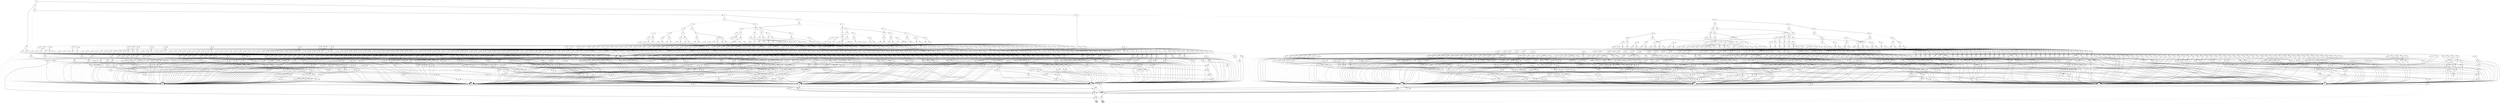 digraph G {
0 [shape=box, label="0", style=filled, shape=box, height=0.3, width=0.3];
1 [shape=box, label="1", style=filled, shape=box, height=0.3, width=0.3];
344739 [label="0"];
344739 -> 343982 [style=dotted];
344739 -> 344738 [style=filled];
343982 [label="1"];
343982 -> 343979 [style=dotted];
343982 -> 343981 [style=filled];
343979 [label="2"];
343979 -> 342967 [style=dotted];
343979 -> 343978 [style=filled];
342967 [label="11"];
342967 -> 342966 [style=dotted];
342967 -> 86595 [style=filled];
342966 [label="35"];
342966 -> 86379 [style=dotted];
342966 -> 86502 [style=filled];
86379 [label="75"];
86379 -> 0 [style=dotted];
86379 -> 155 [style=filled];
155 [label="76"];
155 -> 1 [style=dotted];
155 -> 0 [style=filled];
86502 [label="75"];
86502 -> 154 [style=dotted];
86502 -> 1 [style=filled];
154 [label="76"];
154 -> 0 [style=dotted];
154 -> 1 [style=filled];
86595 [label="75"];
86595 -> 0 [style=dotted];
86595 -> 154 [style=filled];
343978 [label="3"];
343978 -> 343596 [style=dotted];
343978 -> 343977 [style=filled];
343596 [label="4"];
343596 -> 343340 [style=dotted];
343596 -> 343595 [style=filled];
343340 [label="5"];
343340 -> 343180 [style=dotted];
343340 -> 343339 [style=filled];
343180 [label="6"];
343180 -> 343084 [style=dotted];
343180 -> 343179 [style=filled];
343084 [label="7"];
343084 -> 343028 [style=dotted];
343084 -> 343083 [style=filled];
343028 [label="8"];
343028 -> 342996 [style=dotted];
343028 -> 343027 [style=filled];
342996 [label="9"];
342996 -> 342977 [style=dotted];
342996 -> 342995 [style=filled];
342977 [label="10"];
342977 -> 342973 [style=dotted];
342977 -> 342976 [style=filled];
342973 [label="11"];
342973 -> 342972 [style=dotted];
342973 -> 86595 [style=filled];
342972 [label="60"];
342972 -> 342968 [style=dotted];
342972 -> 342971 [style=filled];
342968 [label="66"];
342968 -> 86379 [style=dotted];
342968 -> 86502 [style=filled];
342971 [label="66"];
342971 -> 342969 [style=dotted];
342971 -> 342970 [style=filled];
342969 [label="67"];
342969 -> 86379 [style=dotted];
342969 -> 86502 [style=filled];
342970 [label="67"];
342970 -> 86502 [style=dotted];
342970 -> 86379 [style=filled];
342976 [label="11"];
342976 -> 342975 [style=dotted];
342976 -> 86595 [style=filled];
342975 [label="60"];
342975 -> 342971 [style=dotted];
342975 -> 342974 [style=filled];
342974 [label="66"];
342974 -> 86502 [style=dotted];
342974 -> 86379 [style=filled];
342995 [label="10"];
342995 -> 342986 [style=dotted];
342995 -> 342994 [style=filled];
342986 [label="11"];
342986 -> 342985 [style=dotted];
342986 -> 86595 [style=filled];
342985 [label="60"];
342985 -> 342974 [style=dotted];
342985 -> 342984 [style=filled];
342984 [label="61"];
342984 -> 342978 [style=dotted];
342984 -> 342983 [style=filled];
342978 [label="66"];
342978 -> 342970 [style=dotted];
342978 -> 342969 [style=filled];
342983 [label="62"];
342983 -> 342978 [style=dotted];
342983 -> 342982 [style=filled];
342982 [label="63"];
342982 -> 342978 [style=dotted];
342982 -> 342981 [style=filled];
342981 [label="64"];
342981 -> 342978 [style=dotted];
342981 -> 342980 [style=filled];
342980 [label="65"];
342980 -> 342978 [style=dotted];
342980 -> 342979 [style=filled];
342979 [label="66"];
342979 -> 342970 [style=dotted];
342979 -> 86379 [style=filled];
342994 [label="11"];
342994 -> 342993 [style=dotted];
342994 -> 86595 [style=filled];
342993 [label="60"];
342993 -> 342978 [style=dotted];
342993 -> 342992 [style=filled];
342992 [label="61"];
342992 -> 342968 [style=dotted];
342992 -> 342991 [style=filled];
342991 [label="62"];
342991 -> 342968 [style=dotted];
342991 -> 342990 [style=filled];
342990 [label="63"];
342990 -> 342968 [style=dotted];
342990 -> 342989 [style=filled];
342989 [label="64"];
342989 -> 342968 [style=dotted];
342989 -> 342988 [style=filled];
342988 [label="65"];
342988 -> 342968 [style=dotted];
342988 -> 342987 [style=filled];
342987 [label="66"];
342987 -> 86379 [style=dotted];
342987 -> 342969 [style=filled];
343027 [label="9"];
343027 -> 343011 [style=dotted];
343027 -> 343026 [style=filled];
343011 [label="10"];
343011 -> 343003 [style=dotted];
343011 -> 343010 [style=filled];
343003 [label="11"];
343003 -> 343002 [style=dotted];
343003 -> 86595 [style=filled];
343002 [label="60"];
343002 -> 342968 [style=dotted];
343002 -> 343001 [style=filled];
343001 [label="61"];
343001 -> 342971 [style=dotted];
343001 -> 343000 [style=filled];
343000 [label="62"];
343000 -> 342971 [style=dotted];
343000 -> 342999 [style=filled];
342999 [label="63"];
342999 -> 342971 [style=dotted];
342999 -> 342998 [style=filled];
342998 [label="64"];
342998 -> 342971 [style=dotted];
342998 -> 342997 [style=filled];
342997 [label="65"];
342997 -> 342971 [style=dotted];
342997 -> 342968 [style=filled];
343010 [label="11"];
343010 -> 343009 [style=dotted];
343010 -> 86595 [style=filled];
343009 [label="60"];
343009 -> 342971 [style=dotted];
343009 -> 343008 [style=filled];
343008 [label="61"];
343008 -> 342974 [style=dotted];
343008 -> 343007 [style=filled];
343007 [label="62"];
343007 -> 342974 [style=dotted];
343007 -> 343006 [style=filled];
343006 [label="63"];
343006 -> 342974 [style=dotted];
343006 -> 343005 [style=filled];
343005 [label="64"];
343005 -> 342974 [style=dotted];
343005 -> 343004 [style=filled];
343004 [label="65"];
343004 -> 342974 [style=dotted];
343004 -> 342971 [style=filled];
343026 [label="10"];
343026 -> 343018 [style=dotted];
343026 -> 343025 [style=filled];
343018 [label="11"];
343018 -> 343017 [style=dotted];
343018 -> 86595 [style=filled];
343017 [label="60"];
343017 -> 342974 [style=dotted];
343017 -> 343016 [style=filled];
343016 [label="61"];
343016 -> 342978 [style=dotted];
343016 -> 343015 [style=filled];
343015 [label="62"];
343015 -> 342978 [style=dotted];
343015 -> 343014 [style=filled];
343014 [label="63"];
343014 -> 342978 [style=dotted];
343014 -> 343013 [style=filled];
343013 [label="64"];
343013 -> 342978 [style=dotted];
343013 -> 343012 [style=filled];
343012 [label="65"];
343012 -> 342979 [style=dotted];
343012 -> 342974 [style=filled];
343025 [label="11"];
343025 -> 343024 [style=dotted];
343025 -> 86595 [style=filled];
343024 [label="60"];
343024 -> 342978 [style=dotted];
343024 -> 343023 [style=filled];
343023 [label="61"];
343023 -> 342968 [style=dotted];
343023 -> 343022 [style=filled];
343022 [label="62"];
343022 -> 342968 [style=dotted];
343022 -> 343021 [style=filled];
343021 [label="63"];
343021 -> 342968 [style=dotted];
343021 -> 343020 [style=filled];
343020 [label="64"];
343020 -> 342968 [style=dotted];
343020 -> 343019 [style=filled];
343019 [label="65"];
343019 -> 342987 [style=dotted];
343019 -> 342978 [style=filled];
343083 [label="8"];
343083 -> 343055 [style=dotted];
343083 -> 343082 [style=filled];
343055 [label="9"];
343055 -> 343041 [style=dotted];
343055 -> 343054 [style=filled];
343041 [label="10"];
343041 -> 343034 [style=dotted];
343041 -> 343040 [style=filled];
343034 [label="11"];
343034 -> 343033 [style=dotted];
343034 -> 86595 [style=filled];
343033 [label="60"];
343033 -> 342968 [style=dotted];
343033 -> 343032 [style=filled];
343032 [label="61"];
343032 -> 342971 [style=dotted];
343032 -> 343031 [style=filled];
343031 [label="62"];
343031 -> 342971 [style=dotted];
343031 -> 343030 [style=filled];
343030 [label="63"];
343030 -> 342971 [style=dotted];
343030 -> 343029 [style=filled];
343029 [label="64"];
343029 -> 342971 [style=dotted];
343029 -> 342968 [style=filled];
343040 [label="11"];
343040 -> 343039 [style=dotted];
343040 -> 86595 [style=filled];
343039 [label="60"];
343039 -> 342971 [style=dotted];
343039 -> 343038 [style=filled];
343038 [label="61"];
343038 -> 342974 [style=dotted];
343038 -> 343037 [style=filled];
343037 [label="62"];
343037 -> 342974 [style=dotted];
343037 -> 343036 [style=filled];
343036 [label="63"];
343036 -> 342974 [style=dotted];
343036 -> 343035 [style=filled];
343035 [label="64"];
343035 -> 342974 [style=dotted];
343035 -> 342971 [style=filled];
343054 [label="10"];
343054 -> 343047 [style=dotted];
343054 -> 343053 [style=filled];
343047 [label="11"];
343047 -> 343046 [style=dotted];
343047 -> 86595 [style=filled];
343046 [label="60"];
343046 -> 342974 [style=dotted];
343046 -> 343045 [style=filled];
343045 [label="61"];
343045 -> 342978 [style=dotted];
343045 -> 343044 [style=filled];
343044 [label="62"];
343044 -> 342978 [style=dotted];
343044 -> 343043 [style=filled];
343043 [label="63"];
343043 -> 342978 [style=dotted];
343043 -> 343042 [style=filled];
343042 [label="64"];
343042 -> 342980 [style=dotted];
343042 -> 342974 [style=filled];
343053 [label="11"];
343053 -> 343052 [style=dotted];
343053 -> 86595 [style=filled];
343052 [label="60"];
343052 -> 342978 [style=dotted];
343052 -> 343051 [style=filled];
343051 [label="61"];
343051 -> 342968 [style=dotted];
343051 -> 343050 [style=filled];
343050 [label="62"];
343050 -> 342968 [style=dotted];
343050 -> 343049 [style=filled];
343049 [label="63"];
343049 -> 342968 [style=dotted];
343049 -> 343048 [style=filled];
343048 [label="64"];
343048 -> 342988 [style=dotted];
343048 -> 342978 [style=filled];
343082 [label="9"];
343082 -> 343068 [style=dotted];
343082 -> 343081 [style=filled];
343068 [label="10"];
343068 -> 343061 [style=dotted];
343068 -> 343067 [style=filled];
343061 [label="11"];
343061 -> 343060 [style=dotted];
343061 -> 86595 [style=filled];
343060 [label="60"];
343060 -> 342968 [style=dotted];
343060 -> 343059 [style=filled];
343059 [label="61"];
343059 -> 342971 [style=dotted];
343059 -> 343058 [style=filled];
343058 [label="62"];
343058 -> 342971 [style=dotted];
343058 -> 343057 [style=filled];
343057 [label="63"];
343057 -> 342971 [style=dotted];
343057 -> 343056 [style=filled];
343056 [label="64"];
343056 -> 342997 [style=dotted];
343056 -> 342968 [style=filled];
343067 [label="11"];
343067 -> 343066 [style=dotted];
343067 -> 86595 [style=filled];
343066 [label="60"];
343066 -> 342971 [style=dotted];
343066 -> 343065 [style=filled];
343065 [label="61"];
343065 -> 342974 [style=dotted];
343065 -> 343064 [style=filled];
343064 [label="62"];
343064 -> 342974 [style=dotted];
343064 -> 343063 [style=filled];
343063 [label="63"];
343063 -> 342974 [style=dotted];
343063 -> 343062 [style=filled];
343062 [label="64"];
343062 -> 343004 [style=dotted];
343062 -> 342971 [style=filled];
343081 [label="10"];
343081 -> 343074 [style=dotted];
343081 -> 343080 [style=filled];
343074 [label="11"];
343074 -> 343073 [style=dotted];
343074 -> 86595 [style=filled];
343073 [label="60"];
343073 -> 342974 [style=dotted];
343073 -> 343072 [style=filled];
343072 [label="61"];
343072 -> 342978 [style=dotted];
343072 -> 343071 [style=filled];
343071 [label="62"];
343071 -> 342978 [style=dotted];
343071 -> 343070 [style=filled];
343070 [label="63"];
343070 -> 342978 [style=dotted];
343070 -> 343069 [style=filled];
343069 [label="64"];
343069 -> 343012 [style=dotted];
343069 -> 342974 [style=filled];
343080 [label="11"];
343080 -> 343079 [style=dotted];
343080 -> 86595 [style=filled];
343079 [label="60"];
343079 -> 342978 [style=dotted];
343079 -> 343078 [style=filled];
343078 [label="61"];
343078 -> 342968 [style=dotted];
343078 -> 343077 [style=filled];
343077 [label="62"];
343077 -> 342968 [style=dotted];
343077 -> 343076 [style=filled];
343076 [label="63"];
343076 -> 342968 [style=dotted];
343076 -> 343075 [style=filled];
343075 [label="64"];
343075 -> 343019 [style=dotted];
343075 -> 342978 [style=filled];
343179 [label="7"];
343179 -> 343131 [style=dotted];
343179 -> 343178 [style=filled];
343131 [label="8"];
343131 -> 343107 [style=dotted];
343131 -> 343130 [style=filled];
343107 [label="9"];
343107 -> 343095 [style=dotted];
343107 -> 343106 [style=filled];
343095 [label="10"];
343095 -> 343089 [style=dotted];
343095 -> 343094 [style=filled];
343089 [label="11"];
343089 -> 343088 [style=dotted];
343089 -> 86595 [style=filled];
343088 [label="60"];
343088 -> 342968 [style=dotted];
343088 -> 343087 [style=filled];
343087 [label="61"];
343087 -> 342971 [style=dotted];
343087 -> 343086 [style=filled];
343086 [label="62"];
343086 -> 342971 [style=dotted];
343086 -> 343085 [style=filled];
343085 [label="63"];
343085 -> 342971 [style=dotted];
343085 -> 342968 [style=filled];
343094 [label="11"];
343094 -> 343093 [style=dotted];
343094 -> 86595 [style=filled];
343093 [label="60"];
343093 -> 342971 [style=dotted];
343093 -> 343092 [style=filled];
343092 [label="61"];
343092 -> 342974 [style=dotted];
343092 -> 343091 [style=filled];
343091 [label="62"];
343091 -> 342974 [style=dotted];
343091 -> 343090 [style=filled];
343090 [label="63"];
343090 -> 342974 [style=dotted];
343090 -> 342971 [style=filled];
343106 [label="10"];
343106 -> 343100 [style=dotted];
343106 -> 343105 [style=filled];
343100 [label="11"];
343100 -> 343099 [style=dotted];
343100 -> 86595 [style=filled];
343099 [label="60"];
343099 -> 342974 [style=dotted];
343099 -> 343098 [style=filled];
343098 [label="61"];
343098 -> 342978 [style=dotted];
343098 -> 343097 [style=filled];
343097 [label="62"];
343097 -> 342978 [style=dotted];
343097 -> 343096 [style=filled];
343096 [label="63"];
343096 -> 342981 [style=dotted];
343096 -> 342974 [style=filled];
343105 [label="11"];
343105 -> 343104 [style=dotted];
343105 -> 86595 [style=filled];
343104 [label="60"];
343104 -> 342978 [style=dotted];
343104 -> 343103 [style=filled];
343103 [label="61"];
343103 -> 342968 [style=dotted];
343103 -> 343102 [style=filled];
343102 [label="62"];
343102 -> 342968 [style=dotted];
343102 -> 343101 [style=filled];
343101 [label="63"];
343101 -> 342989 [style=dotted];
343101 -> 342978 [style=filled];
343130 [label="9"];
343130 -> 343118 [style=dotted];
343130 -> 343129 [style=filled];
343118 [label="10"];
343118 -> 343112 [style=dotted];
343118 -> 343117 [style=filled];
343112 [label="11"];
343112 -> 343111 [style=dotted];
343112 -> 86595 [style=filled];
343111 [label="60"];
343111 -> 342968 [style=dotted];
343111 -> 343110 [style=filled];
343110 [label="61"];
343110 -> 342971 [style=dotted];
343110 -> 343109 [style=filled];
343109 [label="62"];
343109 -> 342971 [style=dotted];
343109 -> 343108 [style=filled];
343108 [label="63"];
343108 -> 342998 [style=dotted];
343108 -> 342968 [style=filled];
343117 [label="11"];
343117 -> 343116 [style=dotted];
343117 -> 86595 [style=filled];
343116 [label="60"];
343116 -> 342971 [style=dotted];
343116 -> 343115 [style=filled];
343115 [label="61"];
343115 -> 342974 [style=dotted];
343115 -> 343114 [style=filled];
343114 [label="62"];
343114 -> 342974 [style=dotted];
343114 -> 343113 [style=filled];
343113 [label="63"];
343113 -> 343005 [style=dotted];
343113 -> 342971 [style=filled];
343129 [label="10"];
343129 -> 343123 [style=dotted];
343129 -> 343128 [style=filled];
343123 [label="11"];
343123 -> 343122 [style=dotted];
343123 -> 86595 [style=filled];
343122 [label="60"];
343122 -> 342974 [style=dotted];
343122 -> 343121 [style=filled];
343121 [label="61"];
343121 -> 342978 [style=dotted];
343121 -> 343120 [style=filled];
343120 [label="62"];
343120 -> 342978 [style=dotted];
343120 -> 343119 [style=filled];
343119 [label="63"];
343119 -> 343013 [style=dotted];
343119 -> 342974 [style=filled];
343128 [label="11"];
343128 -> 343127 [style=dotted];
343128 -> 86595 [style=filled];
343127 [label="60"];
343127 -> 342978 [style=dotted];
343127 -> 343126 [style=filled];
343126 [label="61"];
343126 -> 342968 [style=dotted];
343126 -> 343125 [style=filled];
343125 [label="62"];
343125 -> 342968 [style=dotted];
343125 -> 343124 [style=filled];
343124 [label="63"];
343124 -> 343020 [style=dotted];
343124 -> 342978 [style=filled];
343178 [label="8"];
343178 -> 343154 [style=dotted];
343178 -> 343177 [style=filled];
343154 [label="9"];
343154 -> 343142 [style=dotted];
343154 -> 343153 [style=filled];
343142 [label="10"];
343142 -> 343136 [style=dotted];
343142 -> 343141 [style=filled];
343136 [label="11"];
343136 -> 343135 [style=dotted];
343136 -> 86595 [style=filled];
343135 [label="60"];
343135 -> 342968 [style=dotted];
343135 -> 343134 [style=filled];
343134 [label="61"];
343134 -> 342971 [style=dotted];
343134 -> 343133 [style=filled];
343133 [label="62"];
343133 -> 342971 [style=dotted];
343133 -> 343132 [style=filled];
343132 [label="63"];
343132 -> 343029 [style=dotted];
343132 -> 342968 [style=filled];
343141 [label="11"];
343141 -> 343140 [style=dotted];
343141 -> 86595 [style=filled];
343140 [label="60"];
343140 -> 342971 [style=dotted];
343140 -> 343139 [style=filled];
343139 [label="61"];
343139 -> 342974 [style=dotted];
343139 -> 343138 [style=filled];
343138 [label="62"];
343138 -> 342974 [style=dotted];
343138 -> 343137 [style=filled];
343137 [label="63"];
343137 -> 343035 [style=dotted];
343137 -> 342971 [style=filled];
343153 [label="10"];
343153 -> 343147 [style=dotted];
343153 -> 343152 [style=filled];
343147 [label="11"];
343147 -> 343146 [style=dotted];
343147 -> 86595 [style=filled];
343146 [label="60"];
343146 -> 342974 [style=dotted];
343146 -> 343145 [style=filled];
343145 [label="61"];
343145 -> 342978 [style=dotted];
343145 -> 343144 [style=filled];
343144 [label="62"];
343144 -> 342978 [style=dotted];
343144 -> 343143 [style=filled];
343143 [label="63"];
343143 -> 343042 [style=dotted];
343143 -> 342974 [style=filled];
343152 [label="11"];
343152 -> 343151 [style=dotted];
343152 -> 86595 [style=filled];
343151 [label="60"];
343151 -> 342978 [style=dotted];
343151 -> 343150 [style=filled];
343150 [label="61"];
343150 -> 342968 [style=dotted];
343150 -> 343149 [style=filled];
343149 [label="62"];
343149 -> 342968 [style=dotted];
343149 -> 343148 [style=filled];
343148 [label="63"];
343148 -> 343048 [style=dotted];
343148 -> 342978 [style=filled];
343177 [label="9"];
343177 -> 343165 [style=dotted];
343177 -> 343176 [style=filled];
343165 [label="10"];
343165 -> 343159 [style=dotted];
343165 -> 343164 [style=filled];
343159 [label="11"];
343159 -> 343158 [style=dotted];
343159 -> 86595 [style=filled];
343158 [label="60"];
343158 -> 342968 [style=dotted];
343158 -> 343157 [style=filled];
343157 [label="61"];
343157 -> 342971 [style=dotted];
343157 -> 343156 [style=filled];
343156 [label="62"];
343156 -> 342971 [style=dotted];
343156 -> 343155 [style=filled];
343155 [label="63"];
343155 -> 343056 [style=dotted];
343155 -> 342968 [style=filled];
343164 [label="11"];
343164 -> 343163 [style=dotted];
343164 -> 86595 [style=filled];
343163 [label="60"];
343163 -> 342971 [style=dotted];
343163 -> 343162 [style=filled];
343162 [label="61"];
343162 -> 342974 [style=dotted];
343162 -> 343161 [style=filled];
343161 [label="62"];
343161 -> 342974 [style=dotted];
343161 -> 343160 [style=filled];
343160 [label="63"];
343160 -> 343062 [style=dotted];
343160 -> 342971 [style=filled];
343176 [label="10"];
343176 -> 343170 [style=dotted];
343176 -> 343175 [style=filled];
343170 [label="11"];
343170 -> 343169 [style=dotted];
343170 -> 86595 [style=filled];
343169 [label="60"];
343169 -> 342974 [style=dotted];
343169 -> 343168 [style=filled];
343168 [label="61"];
343168 -> 342978 [style=dotted];
343168 -> 343167 [style=filled];
343167 [label="62"];
343167 -> 342978 [style=dotted];
343167 -> 343166 [style=filled];
343166 [label="63"];
343166 -> 343069 [style=dotted];
343166 -> 342974 [style=filled];
343175 [label="11"];
343175 -> 343174 [style=dotted];
343175 -> 86595 [style=filled];
343174 [label="60"];
343174 -> 342978 [style=dotted];
343174 -> 343173 [style=filled];
343173 [label="61"];
343173 -> 342968 [style=dotted];
343173 -> 343172 [style=filled];
343172 [label="62"];
343172 -> 342968 [style=dotted];
343172 -> 343171 [style=filled];
343171 [label="63"];
343171 -> 343075 [style=dotted];
343171 -> 342978 [style=filled];
343339 [label="6"];
343339 -> 343259 [style=dotted];
343339 -> 343338 [style=filled];
343259 [label="7"];
343259 -> 343219 [style=dotted];
343259 -> 343258 [style=filled];
343219 [label="8"];
343219 -> 343199 [style=dotted];
343219 -> 343218 [style=filled];
343199 [label="9"];
343199 -> 343189 [style=dotted];
343199 -> 343198 [style=filled];
343189 [label="10"];
343189 -> 343184 [style=dotted];
343189 -> 343188 [style=filled];
343184 [label="11"];
343184 -> 343183 [style=dotted];
343184 -> 86595 [style=filled];
343183 [label="60"];
343183 -> 342968 [style=dotted];
343183 -> 343182 [style=filled];
343182 [label="61"];
343182 -> 342971 [style=dotted];
343182 -> 343181 [style=filled];
343181 [label="62"];
343181 -> 342971 [style=dotted];
343181 -> 342968 [style=filled];
343188 [label="11"];
343188 -> 343187 [style=dotted];
343188 -> 86595 [style=filled];
343187 [label="60"];
343187 -> 342971 [style=dotted];
343187 -> 343186 [style=filled];
343186 [label="61"];
343186 -> 342974 [style=dotted];
343186 -> 343185 [style=filled];
343185 [label="62"];
343185 -> 342974 [style=dotted];
343185 -> 342971 [style=filled];
343198 [label="10"];
343198 -> 343193 [style=dotted];
343198 -> 343197 [style=filled];
343193 [label="11"];
343193 -> 343192 [style=dotted];
343193 -> 86595 [style=filled];
343192 [label="60"];
343192 -> 342974 [style=dotted];
343192 -> 343191 [style=filled];
343191 [label="61"];
343191 -> 342978 [style=dotted];
343191 -> 343190 [style=filled];
343190 [label="62"];
343190 -> 342982 [style=dotted];
343190 -> 342974 [style=filled];
343197 [label="11"];
343197 -> 343196 [style=dotted];
343197 -> 86595 [style=filled];
343196 [label="60"];
343196 -> 342978 [style=dotted];
343196 -> 343195 [style=filled];
343195 [label="61"];
343195 -> 342968 [style=dotted];
343195 -> 343194 [style=filled];
343194 [label="62"];
343194 -> 342990 [style=dotted];
343194 -> 342978 [style=filled];
343218 [label="9"];
343218 -> 343208 [style=dotted];
343218 -> 343217 [style=filled];
343208 [label="10"];
343208 -> 343203 [style=dotted];
343208 -> 343207 [style=filled];
343203 [label="11"];
343203 -> 343202 [style=dotted];
343203 -> 86595 [style=filled];
343202 [label="60"];
343202 -> 342968 [style=dotted];
343202 -> 343201 [style=filled];
343201 [label="61"];
343201 -> 342971 [style=dotted];
343201 -> 343200 [style=filled];
343200 [label="62"];
343200 -> 342999 [style=dotted];
343200 -> 342968 [style=filled];
343207 [label="11"];
343207 -> 343206 [style=dotted];
343207 -> 86595 [style=filled];
343206 [label="60"];
343206 -> 342971 [style=dotted];
343206 -> 343205 [style=filled];
343205 [label="61"];
343205 -> 342974 [style=dotted];
343205 -> 343204 [style=filled];
343204 [label="62"];
343204 -> 343006 [style=dotted];
343204 -> 342971 [style=filled];
343217 [label="10"];
343217 -> 343212 [style=dotted];
343217 -> 343216 [style=filled];
343212 [label="11"];
343212 -> 343211 [style=dotted];
343212 -> 86595 [style=filled];
343211 [label="60"];
343211 -> 342974 [style=dotted];
343211 -> 343210 [style=filled];
343210 [label="61"];
343210 -> 342978 [style=dotted];
343210 -> 343209 [style=filled];
343209 [label="62"];
343209 -> 343014 [style=dotted];
343209 -> 342974 [style=filled];
343216 [label="11"];
343216 -> 343215 [style=dotted];
343216 -> 86595 [style=filled];
343215 [label="60"];
343215 -> 342978 [style=dotted];
343215 -> 343214 [style=filled];
343214 [label="61"];
343214 -> 342968 [style=dotted];
343214 -> 343213 [style=filled];
343213 [label="62"];
343213 -> 343021 [style=dotted];
343213 -> 342978 [style=filled];
343258 [label="8"];
343258 -> 343238 [style=dotted];
343258 -> 343257 [style=filled];
343238 [label="9"];
343238 -> 343228 [style=dotted];
343238 -> 343237 [style=filled];
343228 [label="10"];
343228 -> 343223 [style=dotted];
343228 -> 343227 [style=filled];
343223 [label="11"];
343223 -> 343222 [style=dotted];
343223 -> 86595 [style=filled];
343222 [label="60"];
343222 -> 342968 [style=dotted];
343222 -> 343221 [style=filled];
343221 [label="61"];
343221 -> 342971 [style=dotted];
343221 -> 343220 [style=filled];
343220 [label="62"];
343220 -> 343030 [style=dotted];
343220 -> 342968 [style=filled];
343227 [label="11"];
343227 -> 343226 [style=dotted];
343227 -> 86595 [style=filled];
343226 [label="60"];
343226 -> 342971 [style=dotted];
343226 -> 343225 [style=filled];
343225 [label="61"];
343225 -> 342974 [style=dotted];
343225 -> 343224 [style=filled];
343224 [label="62"];
343224 -> 343036 [style=dotted];
343224 -> 342971 [style=filled];
343237 [label="10"];
343237 -> 343232 [style=dotted];
343237 -> 343236 [style=filled];
343232 [label="11"];
343232 -> 343231 [style=dotted];
343232 -> 86595 [style=filled];
343231 [label="60"];
343231 -> 342974 [style=dotted];
343231 -> 343230 [style=filled];
343230 [label="61"];
343230 -> 342978 [style=dotted];
343230 -> 343229 [style=filled];
343229 [label="62"];
343229 -> 343043 [style=dotted];
343229 -> 342974 [style=filled];
343236 [label="11"];
343236 -> 343235 [style=dotted];
343236 -> 86595 [style=filled];
343235 [label="60"];
343235 -> 342978 [style=dotted];
343235 -> 343234 [style=filled];
343234 [label="61"];
343234 -> 342968 [style=dotted];
343234 -> 343233 [style=filled];
343233 [label="62"];
343233 -> 343049 [style=dotted];
343233 -> 342978 [style=filled];
343257 [label="9"];
343257 -> 343247 [style=dotted];
343257 -> 343256 [style=filled];
343247 [label="10"];
343247 -> 343242 [style=dotted];
343247 -> 343246 [style=filled];
343242 [label="11"];
343242 -> 343241 [style=dotted];
343242 -> 86595 [style=filled];
343241 [label="60"];
343241 -> 342968 [style=dotted];
343241 -> 343240 [style=filled];
343240 [label="61"];
343240 -> 342971 [style=dotted];
343240 -> 343239 [style=filled];
343239 [label="62"];
343239 -> 343057 [style=dotted];
343239 -> 342968 [style=filled];
343246 [label="11"];
343246 -> 343245 [style=dotted];
343246 -> 86595 [style=filled];
343245 [label="60"];
343245 -> 342971 [style=dotted];
343245 -> 343244 [style=filled];
343244 [label="61"];
343244 -> 342974 [style=dotted];
343244 -> 343243 [style=filled];
343243 [label="62"];
343243 -> 343063 [style=dotted];
343243 -> 342971 [style=filled];
343256 [label="10"];
343256 -> 343251 [style=dotted];
343256 -> 343255 [style=filled];
343251 [label="11"];
343251 -> 343250 [style=dotted];
343251 -> 86595 [style=filled];
343250 [label="60"];
343250 -> 342974 [style=dotted];
343250 -> 343249 [style=filled];
343249 [label="61"];
343249 -> 342978 [style=dotted];
343249 -> 343248 [style=filled];
343248 [label="62"];
343248 -> 343070 [style=dotted];
343248 -> 342974 [style=filled];
343255 [label="11"];
343255 -> 343254 [style=dotted];
343255 -> 86595 [style=filled];
343254 [label="60"];
343254 -> 342978 [style=dotted];
343254 -> 343253 [style=filled];
343253 [label="61"];
343253 -> 342968 [style=dotted];
343253 -> 343252 [style=filled];
343252 [label="62"];
343252 -> 343076 [style=dotted];
343252 -> 342978 [style=filled];
343338 [label="7"];
343338 -> 343298 [style=dotted];
343338 -> 343337 [style=filled];
343298 [label="8"];
343298 -> 343278 [style=dotted];
343298 -> 343297 [style=filled];
343278 [label="9"];
343278 -> 343268 [style=dotted];
343278 -> 343277 [style=filled];
343268 [label="10"];
343268 -> 343263 [style=dotted];
343268 -> 343267 [style=filled];
343263 [label="11"];
343263 -> 343262 [style=dotted];
343263 -> 86595 [style=filled];
343262 [label="60"];
343262 -> 342968 [style=dotted];
343262 -> 343261 [style=filled];
343261 [label="61"];
343261 -> 342971 [style=dotted];
343261 -> 343260 [style=filled];
343260 [label="62"];
343260 -> 343085 [style=dotted];
343260 -> 342968 [style=filled];
343267 [label="11"];
343267 -> 343266 [style=dotted];
343267 -> 86595 [style=filled];
343266 [label="60"];
343266 -> 342971 [style=dotted];
343266 -> 343265 [style=filled];
343265 [label="61"];
343265 -> 342974 [style=dotted];
343265 -> 343264 [style=filled];
343264 [label="62"];
343264 -> 343090 [style=dotted];
343264 -> 342971 [style=filled];
343277 [label="10"];
343277 -> 343272 [style=dotted];
343277 -> 343276 [style=filled];
343272 [label="11"];
343272 -> 343271 [style=dotted];
343272 -> 86595 [style=filled];
343271 [label="60"];
343271 -> 342974 [style=dotted];
343271 -> 343270 [style=filled];
343270 [label="61"];
343270 -> 342978 [style=dotted];
343270 -> 343269 [style=filled];
343269 [label="62"];
343269 -> 343096 [style=dotted];
343269 -> 342974 [style=filled];
343276 [label="11"];
343276 -> 343275 [style=dotted];
343276 -> 86595 [style=filled];
343275 [label="60"];
343275 -> 342978 [style=dotted];
343275 -> 343274 [style=filled];
343274 [label="61"];
343274 -> 342968 [style=dotted];
343274 -> 343273 [style=filled];
343273 [label="62"];
343273 -> 343101 [style=dotted];
343273 -> 342978 [style=filled];
343297 [label="9"];
343297 -> 343287 [style=dotted];
343297 -> 343296 [style=filled];
343287 [label="10"];
343287 -> 343282 [style=dotted];
343287 -> 343286 [style=filled];
343282 [label="11"];
343282 -> 343281 [style=dotted];
343282 -> 86595 [style=filled];
343281 [label="60"];
343281 -> 342968 [style=dotted];
343281 -> 343280 [style=filled];
343280 [label="61"];
343280 -> 342971 [style=dotted];
343280 -> 343279 [style=filled];
343279 [label="62"];
343279 -> 343108 [style=dotted];
343279 -> 342968 [style=filled];
343286 [label="11"];
343286 -> 343285 [style=dotted];
343286 -> 86595 [style=filled];
343285 [label="60"];
343285 -> 342971 [style=dotted];
343285 -> 343284 [style=filled];
343284 [label="61"];
343284 -> 342974 [style=dotted];
343284 -> 343283 [style=filled];
343283 [label="62"];
343283 -> 343113 [style=dotted];
343283 -> 342971 [style=filled];
343296 [label="10"];
343296 -> 343291 [style=dotted];
343296 -> 343295 [style=filled];
343291 [label="11"];
343291 -> 343290 [style=dotted];
343291 -> 86595 [style=filled];
343290 [label="60"];
343290 -> 342974 [style=dotted];
343290 -> 343289 [style=filled];
343289 [label="61"];
343289 -> 342978 [style=dotted];
343289 -> 343288 [style=filled];
343288 [label="62"];
343288 -> 343119 [style=dotted];
343288 -> 342974 [style=filled];
343295 [label="11"];
343295 -> 343294 [style=dotted];
343295 -> 86595 [style=filled];
343294 [label="60"];
343294 -> 342978 [style=dotted];
343294 -> 343293 [style=filled];
343293 [label="61"];
343293 -> 342968 [style=dotted];
343293 -> 343292 [style=filled];
343292 [label="62"];
343292 -> 343124 [style=dotted];
343292 -> 342978 [style=filled];
343337 [label="8"];
343337 -> 343317 [style=dotted];
343337 -> 343336 [style=filled];
343317 [label="9"];
343317 -> 343307 [style=dotted];
343317 -> 343316 [style=filled];
343307 [label="10"];
343307 -> 343302 [style=dotted];
343307 -> 343306 [style=filled];
343302 [label="11"];
343302 -> 343301 [style=dotted];
343302 -> 86595 [style=filled];
343301 [label="60"];
343301 -> 342968 [style=dotted];
343301 -> 343300 [style=filled];
343300 [label="61"];
343300 -> 342971 [style=dotted];
343300 -> 343299 [style=filled];
343299 [label="62"];
343299 -> 343132 [style=dotted];
343299 -> 342968 [style=filled];
343306 [label="11"];
343306 -> 343305 [style=dotted];
343306 -> 86595 [style=filled];
343305 [label="60"];
343305 -> 342971 [style=dotted];
343305 -> 343304 [style=filled];
343304 [label="61"];
343304 -> 342974 [style=dotted];
343304 -> 343303 [style=filled];
343303 [label="62"];
343303 -> 343137 [style=dotted];
343303 -> 342971 [style=filled];
343316 [label="10"];
343316 -> 343311 [style=dotted];
343316 -> 343315 [style=filled];
343311 [label="11"];
343311 -> 343310 [style=dotted];
343311 -> 86595 [style=filled];
343310 [label="60"];
343310 -> 342974 [style=dotted];
343310 -> 343309 [style=filled];
343309 [label="61"];
343309 -> 342978 [style=dotted];
343309 -> 343308 [style=filled];
343308 [label="62"];
343308 -> 343143 [style=dotted];
343308 -> 342974 [style=filled];
343315 [label="11"];
343315 -> 343314 [style=dotted];
343315 -> 86595 [style=filled];
343314 [label="60"];
343314 -> 342978 [style=dotted];
343314 -> 343313 [style=filled];
343313 [label="61"];
343313 -> 342968 [style=dotted];
343313 -> 343312 [style=filled];
343312 [label="62"];
343312 -> 343148 [style=dotted];
343312 -> 342978 [style=filled];
343336 [label="9"];
343336 -> 343326 [style=dotted];
343336 -> 343335 [style=filled];
343326 [label="10"];
343326 -> 343321 [style=dotted];
343326 -> 343325 [style=filled];
343321 [label="11"];
343321 -> 343320 [style=dotted];
343321 -> 86595 [style=filled];
343320 [label="60"];
343320 -> 342968 [style=dotted];
343320 -> 343319 [style=filled];
343319 [label="61"];
343319 -> 342971 [style=dotted];
343319 -> 343318 [style=filled];
343318 [label="62"];
343318 -> 343155 [style=dotted];
343318 -> 342968 [style=filled];
343325 [label="11"];
343325 -> 343324 [style=dotted];
343325 -> 86595 [style=filled];
343324 [label="60"];
343324 -> 342971 [style=dotted];
343324 -> 343323 [style=filled];
343323 [label="61"];
343323 -> 342974 [style=dotted];
343323 -> 343322 [style=filled];
343322 [label="62"];
343322 -> 343160 [style=dotted];
343322 -> 342971 [style=filled];
343335 [label="10"];
343335 -> 343330 [style=dotted];
343335 -> 343334 [style=filled];
343330 [label="11"];
343330 -> 343329 [style=dotted];
343330 -> 86595 [style=filled];
343329 [label="60"];
343329 -> 342974 [style=dotted];
343329 -> 343328 [style=filled];
343328 [label="61"];
343328 -> 342978 [style=dotted];
343328 -> 343327 [style=filled];
343327 [label="62"];
343327 -> 343166 [style=dotted];
343327 -> 342974 [style=filled];
343334 [label="11"];
343334 -> 343333 [style=dotted];
343334 -> 86595 [style=filled];
343333 [label="60"];
343333 -> 342978 [style=dotted];
343333 -> 343332 [style=filled];
343332 [label="61"];
343332 -> 342968 [style=dotted];
343332 -> 343331 [style=filled];
343331 [label="62"];
343331 -> 343171 [style=dotted];
343331 -> 342978 [style=filled];
343595 [label="5"];
343595 -> 343467 [style=dotted];
343595 -> 343594 [style=filled];
343467 [label="6"];
343467 -> 343403 [style=dotted];
343467 -> 343466 [style=filled];
343403 [label="7"];
343403 -> 343371 [style=dotted];
343403 -> 343402 [style=filled];
343371 [label="8"];
343371 -> 343355 [style=dotted];
343371 -> 343370 [style=filled];
343355 [label="9"];
343355 -> 343347 [style=dotted];
343355 -> 343354 [style=filled];
343347 [label="10"];
343347 -> 343343 [style=dotted];
343347 -> 343346 [style=filled];
343343 [label="11"];
343343 -> 343342 [style=dotted];
343343 -> 86595 [style=filled];
343342 [label="60"];
343342 -> 342968 [style=dotted];
343342 -> 343341 [style=filled];
343341 [label="61"];
343341 -> 342971 [style=dotted];
343341 -> 342968 [style=filled];
343346 [label="11"];
343346 -> 343345 [style=dotted];
343346 -> 86595 [style=filled];
343345 [label="60"];
343345 -> 342971 [style=dotted];
343345 -> 343344 [style=filled];
343344 [label="61"];
343344 -> 342974 [style=dotted];
343344 -> 342971 [style=filled];
343354 [label="10"];
343354 -> 343350 [style=dotted];
343354 -> 343353 [style=filled];
343350 [label="11"];
343350 -> 343349 [style=dotted];
343350 -> 86595 [style=filled];
343349 [label="60"];
343349 -> 342974 [style=dotted];
343349 -> 343348 [style=filled];
343348 [label="61"];
343348 -> 342983 [style=dotted];
343348 -> 342974 [style=filled];
343353 [label="11"];
343353 -> 343352 [style=dotted];
343353 -> 86595 [style=filled];
343352 [label="60"];
343352 -> 342978 [style=dotted];
343352 -> 343351 [style=filled];
343351 [label="61"];
343351 -> 342991 [style=dotted];
343351 -> 342978 [style=filled];
343370 [label="9"];
343370 -> 343362 [style=dotted];
343370 -> 343369 [style=filled];
343362 [label="10"];
343362 -> 343358 [style=dotted];
343362 -> 343361 [style=filled];
343358 [label="11"];
343358 -> 343357 [style=dotted];
343358 -> 86595 [style=filled];
343357 [label="60"];
343357 -> 342968 [style=dotted];
343357 -> 343356 [style=filled];
343356 [label="61"];
343356 -> 343000 [style=dotted];
343356 -> 342968 [style=filled];
343361 [label="11"];
343361 -> 343360 [style=dotted];
343361 -> 86595 [style=filled];
343360 [label="60"];
343360 -> 342971 [style=dotted];
343360 -> 343359 [style=filled];
343359 [label="61"];
343359 -> 343007 [style=dotted];
343359 -> 342971 [style=filled];
343369 [label="10"];
343369 -> 343365 [style=dotted];
343369 -> 343368 [style=filled];
343365 [label="11"];
343365 -> 343364 [style=dotted];
343365 -> 86595 [style=filled];
343364 [label="60"];
343364 -> 342974 [style=dotted];
343364 -> 343363 [style=filled];
343363 [label="61"];
343363 -> 343015 [style=dotted];
343363 -> 342974 [style=filled];
343368 [label="11"];
343368 -> 343367 [style=dotted];
343368 -> 86595 [style=filled];
343367 [label="60"];
343367 -> 342978 [style=dotted];
343367 -> 343366 [style=filled];
343366 [label="61"];
343366 -> 343022 [style=dotted];
343366 -> 342978 [style=filled];
343402 [label="8"];
343402 -> 343386 [style=dotted];
343402 -> 343401 [style=filled];
343386 [label="9"];
343386 -> 343378 [style=dotted];
343386 -> 343385 [style=filled];
343378 [label="10"];
343378 -> 343374 [style=dotted];
343378 -> 343377 [style=filled];
343374 [label="11"];
343374 -> 343373 [style=dotted];
343374 -> 86595 [style=filled];
343373 [label="60"];
343373 -> 342968 [style=dotted];
343373 -> 343372 [style=filled];
343372 [label="61"];
343372 -> 343031 [style=dotted];
343372 -> 342968 [style=filled];
343377 [label="11"];
343377 -> 343376 [style=dotted];
343377 -> 86595 [style=filled];
343376 [label="60"];
343376 -> 342971 [style=dotted];
343376 -> 343375 [style=filled];
343375 [label="61"];
343375 -> 343037 [style=dotted];
343375 -> 342971 [style=filled];
343385 [label="10"];
343385 -> 343381 [style=dotted];
343385 -> 343384 [style=filled];
343381 [label="11"];
343381 -> 343380 [style=dotted];
343381 -> 86595 [style=filled];
343380 [label="60"];
343380 -> 342974 [style=dotted];
343380 -> 343379 [style=filled];
343379 [label="61"];
343379 -> 343044 [style=dotted];
343379 -> 342974 [style=filled];
343384 [label="11"];
343384 -> 343383 [style=dotted];
343384 -> 86595 [style=filled];
343383 [label="60"];
343383 -> 342978 [style=dotted];
343383 -> 343382 [style=filled];
343382 [label="61"];
343382 -> 343050 [style=dotted];
343382 -> 342978 [style=filled];
343401 [label="9"];
343401 -> 343393 [style=dotted];
343401 -> 343400 [style=filled];
343393 [label="10"];
343393 -> 343389 [style=dotted];
343393 -> 343392 [style=filled];
343389 [label="11"];
343389 -> 343388 [style=dotted];
343389 -> 86595 [style=filled];
343388 [label="60"];
343388 -> 342968 [style=dotted];
343388 -> 343387 [style=filled];
343387 [label="61"];
343387 -> 343058 [style=dotted];
343387 -> 342968 [style=filled];
343392 [label="11"];
343392 -> 343391 [style=dotted];
343392 -> 86595 [style=filled];
343391 [label="60"];
343391 -> 342971 [style=dotted];
343391 -> 343390 [style=filled];
343390 [label="61"];
343390 -> 343064 [style=dotted];
343390 -> 342971 [style=filled];
343400 [label="10"];
343400 -> 343396 [style=dotted];
343400 -> 343399 [style=filled];
343396 [label="11"];
343396 -> 343395 [style=dotted];
343396 -> 86595 [style=filled];
343395 [label="60"];
343395 -> 342974 [style=dotted];
343395 -> 343394 [style=filled];
343394 [label="61"];
343394 -> 343071 [style=dotted];
343394 -> 342974 [style=filled];
343399 [label="11"];
343399 -> 343398 [style=dotted];
343399 -> 86595 [style=filled];
343398 [label="60"];
343398 -> 342978 [style=dotted];
343398 -> 343397 [style=filled];
343397 [label="61"];
343397 -> 343077 [style=dotted];
343397 -> 342978 [style=filled];
343466 [label="7"];
343466 -> 343434 [style=dotted];
343466 -> 343465 [style=filled];
343434 [label="8"];
343434 -> 343418 [style=dotted];
343434 -> 343433 [style=filled];
343418 [label="9"];
343418 -> 343410 [style=dotted];
343418 -> 343417 [style=filled];
343410 [label="10"];
343410 -> 343406 [style=dotted];
343410 -> 343409 [style=filled];
343406 [label="11"];
343406 -> 343405 [style=dotted];
343406 -> 86595 [style=filled];
343405 [label="60"];
343405 -> 342968 [style=dotted];
343405 -> 343404 [style=filled];
343404 [label="61"];
343404 -> 343086 [style=dotted];
343404 -> 342968 [style=filled];
343409 [label="11"];
343409 -> 343408 [style=dotted];
343409 -> 86595 [style=filled];
343408 [label="60"];
343408 -> 342971 [style=dotted];
343408 -> 343407 [style=filled];
343407 [label="61"];
343407 -> 343091 [style=dotted];
343407 -> 342971 [style=filled];
343417 [label="10"];
343417 -> 343413 [style=dotted];
343417 -> 343416 [style=filled];
343413 [label="11"];
343413 -> 343412 [style=dotted];
343413 -> 86595 [style=filled];
343412 [label="60"];
343412 -> 342974 [style=dotted];
343412 -> 343411 [style=filled];
343411 [label="61"];
343411 -> 343097 [style=dotted];
343411 -> 342974 [style=filled];
343416 [label="11"];
343416 -> 343415 [style=dotted];
343416 -> 86595 [style=filled];
343415 [label="60"];
343415 -> 342978 [style=dotted];
343415 -> 343414 [style=filled];
343414 [label="61"];
343414 -> 343102 [style=dotted];
343414 -> 342978 [style=filled];
343433 [label="9"];
343433 -> 343425 [style=dotted];
343433 -> 343432 [style=filled];
343425 [label="10"];
343425 -> 343421 [style=dotted];
343425 -> 343424 [style=filled];
343421 [label="11"];
343421 -> 343420 [style=dotted];
343421 -> 86595 [style=filled];
343420 [label="60"];
343420 -> 342968 [style=dotted];
343420 -> 343419 [style=filled];
343419 [label="61"];
343419 -> 343109 [style=dotted];
343419 -> 342968 [style=filled];
343424 [label="11"];
343424 -> 343423 [style=dotted];
343424 -> 86595 [style=filled];
343423 [label="60"];
343423 -> 342971 [style=dotted];
343423 -> 343422 [style=filled];
343422 [label="61"];
343422 -> 343114 [style=dotted];
343422 -> 342971 [style=filled];
343432 [label="10"];
343432 -> 343428 [style=dotted];
343432 -> 343431 [style=filled];
343428 [label="11"];
343428 -> 343427 [style=dotted];
343428 -> 86595 [style=filled];
343427 [label="60"];
343427 -> 342974 [style=dotted];
343427 -> 343426 [style=filled];
343426 [label="61"];
343426 -> 343120 [style=dotted];
343426 -> 342974 [style=filled];
343431 [label="11"];
343431 -> 343430 [style=dotted];
343431 -> 86595 [style=filled];
343430 [label="60"];
343430 -> 342978 [style=dotted];
343430 -> 343429 [style=filled];
343429 [label="61"];
343429 -> 343125 [style=dotted];
343429 -> 342978 [style=filled];
343465 [label="8"];
343465 -> 343449 [style=dotted];
343465 -> 343464 [style=filled];
343449 [label="9"];
343449 -> 343441 [style=dotted];
343449 -> 343448 [style=filled];
343441 [label="10"];
343441 -> 343437 [style=dotted];
343441 -> 343440 [style=filled];
343437 [label="11"];
343437 -> 343436 [style=dotted];
343437 -> 86595 [style=filled];
343436 [label="60"];
343436 -> 342968 [style=dotted];
343436 -> 343435 [style=filled];
343435 [label="61"];
343435 -> 343133 [style=dotted];
343435 -> 342968 [style=filled];
343440 [label="11"];
343440 -> 343439 [style=dotted];
343440 -> 86595 [style=filled];
343439 [label="60"];
343439 -> 342971 [style=dotted];
343439 -> 343438 [style=filled];
343438 [label="61"];
343438 -> 343138 [style=dotted];
343438 -> 342971 [style=filled];
343448 [label="10"];
343448 -> 343444 [style=dotted];
343448 -> 343447 [style=filled];
343444 [label="11"];
343444 -> 343443 [style=dotted];
343444 -> 86595 [style=filled];
343443 [label="60"];
343443 -> 342974 [style=dotted];
343443 -> 343442 [style=filled];
343442 [label="61"];
343442 -> 343144 [style=dotted];
343442 -> 342974 [style=filled];
343447 [label="11"];
343447 -> 343446 [style=dotted];
343447 -> 86595 [style=filled];
343446 [label="60"];
343446 -> 342978 [style=dotted];
343446 -> 343445 [style=filled];
343445 [label="61"];
343445 -> 343149 [style=dotted];
343445 -> 342978 [style=filled];
343464 [label="9"];
343464 -> 343456 [style=dotted];
343464 -> 343463 [style=filled];
343456 [label="10"];
343456 -> 343452 [style=dotted];
343456 -> 343455 [style=filled];
343452 [label="11"];
343452 -> 343451 [style=dotted];
343452 -> 86595 [style=filled];
343451 [label="60"];
343451 -> 342968 [style=dotted];
343451 -> 343450 [style=filled];
343450 [label="61"];
343450 -> 343156 [style=dotted];
343450 -> 342968 [style=filled];
343455 [label="11"];
343455 -> 343454 [style=dotted];
343455 -> 86595 [style=filled];
343454 [label="60"];
343454 -> 342971 [style=dotted];
343454 -> 343453 [style=filled];
343453 [label="61"];
343453 -> 343161 [style=dotted];
343453 -> 342971 [style=filled];
343463 [label="10"];
343463 -> 343459 [style=dotted];
343463 -> 343462 [style=filled];
343459 [label="11"];
343459 -> 343458 [style=dotted];
343459 -> 86595 [style=filled];
343458 [label="60"];
343458 -> 342974 [style=dotted];
343458 -> 343457 [style=filled];
343457 [label="61"];
343457 -> 343167 [style=dotted];
343457 -> 342974 [style=filled];
343462 [label="11"];
343462 -> 343461 [style=dotted];
343462 -> 86595 [style=filled];
343461 [label="60"];
343461 -> 342978 [style=dotted];
343461 -> 343460 [style=filled];
343460 [label="61"];
343460 -> 343172 [style=dotted];
343460 -> 342978 [style=filled];
343594 [label="6"];
343594 -> 343530 [style=dotted];
343594 -> 343593 [style=filled];
343530 [label="7"];
343530 -> 343498 [style=dotted];
343530 -> 343529 [style=filled];
343498 [label="8"];
343498 -> 343482 [style=dotted];
343498 -> 343497 [style=filled];
343482 [label="9"];
343482 -> 343474 [style=dotted];
343482 -> 343481 [style=filled];
343474 [label="10"];
343474 -> 343470 [style=dotted];
343474 -> 343473 [style=filled];
343470 [label="11"];
343470 -> 343469 [style=dotted];
343470 -> 86595 [style=filled];
343469 [label="60"];
343469 -> 342968 [style=dotted];
343469 -> 343468 [style=filled];
343468 [label="61"];
343468 -> 343181 [style=dotted];
343468 -> 342968 [style=filled];
343473 [label="11"];
343473 -> 343472 [style=dotted];
343473 -> 86595 [style=filled];
343472 [label="60"];
343472 -> 342971 [style=dotted];
343472 -> 343471 [style=filled];
343471 [label="61"];
343471 -> 343185 [style=dotted];
343471 -> 342971 [style=filled];
343481 [label="10"];
343481 -> 343477 [style=dotted];
343481 -> 343480 [style=filled];
343477 [label="11"];
343477 -> 343476 [style=dotted];
343477 -> 86595 [style=filled];
343476 [label="60"];
343476 -> 342974 [style=dotted];
343476 -> 343475 [style=filled];
343475 [label="61"];
343475 -> 343190 [style=dotted];
343475 -> 342974 [style=filled];
343480 [label="11"];
343480 -> 343479 [style=dotted];
343480 -> 86595 [style=filled];
343479 [label="60"];
343479 -> 342978 [style=dotted];
343479 -> 343478 [style=filled];
343478 [label="61"];
343478 -> 343194 [style=dotted];
343478 -> 342978 [style=filled];
343497 [label="9"];
343497 -> 343489 [style=dotted];
343497 -> 343496 [style=filled];
343489 [label="10"];
343489 -> 343485 [style=dotted];
343489 -> 343488 [style=filled];
343485 [label="11"];
343485 -> 343484 [style=dotted];
343485 -> 86595 [style=filled];
343484 [label="60"];
343484 -> 342968 [style=dotted];
343484 -> 343483 [style=filled];
343483 [label="61"];
343483 -> 343200 [style=dotted];
343483 -> 342968 [style=filled];
343488 [label="11"];
343488 -> 343487 [style=dotted];
343488 -> 86595 [style=filled];
343487 [label="60"];
343487 -> 342971 [style=dotted];
343487 -> 343486 [style=filled];
343486 [label="61"];
343486 -> 343204 [style=dotted];
343486 -> 342971 [style=filled];
343496 [label="10"];
343496 -> 343492 [style=dotted];
343496 -> 343495 [style=filled];
343492 [label="11"];
343492 -> 343491 [style=dotted];
343492 -> 86595 [style=filled];
343491 [label="60"];
343491 -> 342974 [style=dotted];
343491 -> 343490 [style=filled];
343490 [label="61"];
343490 -> 343209 [style=dotted];
343490 -> 342974 [style=filled];
343495 [label="11"];
343495 -> 343494 [style=dotted];
343495 -> 86595 [style=filled];
343494 [label="60"];
343494 -> 342978 [style=dotted];
343494 -> 343493 [style=filled];
343493 [label="61"];
343493 -> 343213 [style=dotted];
343493 -> 342978 [style=filled];
343529 [label="8"];
343529 -> 343513 [style=dotted];
343529 -> 343528 [style=filled];
343513 [label="9"];
343513 -> 343505 [style=dotted];
343513 -> 343512 [style=filled];
343505 [label="10"];
343505 -> 343501 [style=dotted];
343505 -> 343504 [style=filled];
343501 [label="11"];
343501 -> 343500 [style=dotted];
343501 -> 86595 [style=filled];
343500 [label="60"];
343500 -> 342968 [style=dotted];
343500 -> 343499 [style=filled];
343499 [label="61"];
343499 -> 343220 [style=dotted];
343499 -> 342968 [style=filled];
343504 [label="11"];
343504 -> 343503 [style=dotted];
343504 -> 86595 [style=filled];
343503 [label="60"];
343503 -> 342971 [style=dotted];
343503 -> 343502 [style=filled];
343502 [label="61"];
343502 -> 343224 [style=dotted];
343502 -> 342971 [style=filled];
343512 [label="10"];
343512 -> 343508 [style=dotted];
343512 -> 343511 [style=filled];
343508 [label="11"];
343508 -> 343507 [style=dotted];
343508 -> 86595 [style=filled];
343507 [label="60"];
343507 -> 342974 [style=dotted];
343507 -> 343506 [style=filled];
343506 [label="61"];
343506 -> 343229 [style=dotted];
343506 -> 342974 [style=filled];
343511 [label="11"];
343511 -> 343510 [style=dotted];
343511 -> 86595 [style=filled];
343510 [label="60"];
343510 -> 342978 [style=dotted];
343510 -> 343509 [style=filled];
343509 [label="61"];
343509 -> 343233 [style=dotted];
343509 -> 342978 [style=filled];
343528 [label="9"];
343528 -> 343520 [style=dotted];
343528 -> 343527 [style=filled];
343520 [label="10"];
343520 -> 343516 [style=dotted];
343520 -> 343519 [style=filled];
343516 [label="11"];
343516 -> 343515 [style=dotted];
343516 -> 86595 [style=filled];
343515 [label="60"];
343515 -> 342968 [style=dotted];
343515 -> 343514 [style=filled];
343514 [label="61"];
343514 -> 343239 [style=dotted];
343514 -> 342968 [style=filled];
343519 [label="11"];
343519 -> 343518 [style=dotted];
343519 -> 86595 [style=filled];
343518 [label="60"];
343518 -> 342971 [style=dotted];
343518 -> 343517 [style=filled];
343517 [label="61"];
343517 -> 343243 [style=dotted];
343517 -> 342971 [style=filled];
343527 [label="10"];
343527 -> 343523 [style=dotted];
343527 -> 343526 [style=filled];
343523 [label="11"];
343523 -> 343522 [style=dotted];
343523 -> 86595 [style=filled];
343522 [label="60"];
343522 -> 342974 [style=dotted];
343522 -> 343521 [style=filled];
343521 [label="61"];
343521 -> 343248 [style=dotted];
343521 -> 342974 [style=filled];
343526 [label="11"];
343526 -> 343525 [style=dotted];
343526 -> 86595 [style=filled];
343525 [label="60"];
343525 -> 342978 [style=dotted];
343525 -> 343524 [style=filled];
343524 [label="61"];
343524 -> 343252 [style=dotted];
343524 -> 342978 [style=filled];
343593 [label="7"];
343593 -> 343561 [style=dotted];
343593 -> 343592 [style=filled];
343561 [label="8"];
343561 -> 343545 [style=dotted];
343561 -> 343560 [style=filled];
343545 [label="9"];
343545 -> 343537 [style=dotted];
343545 -> 343544 [style=filled];
343537 [label="10"];
343537 -> 343533 [style=dotted];
343537 -> 343536 [style=filled];
343533 [label="11"];
343533 -> 343532 [style=dotted];
343533 -> 86595 [style=filled];
343532 [label="60"];
343532 -> 342968 [style=dotted];
343532 -> 343531 [style=filled];
343531 [label="61"];
343531 -> 343260 [style=dotted];
343531 -> 342968 [style=filled];
343536 [label="11"];
343536 -> 343535 [style=dotted];
343536 -> 86595 [style=filled];
343535 [label="60"];
343535 -> 342971 [style=dotted];
343535 -> 343534 [style=filled];
343534 [label="61"];
343534 -> 343264 [style=dotted];
343534 -> 342971 [style=filled];
343544 [label="10"];
343544 -> 343540 [style=dotted];
343544 -> 343543 [style=filled];
343540 [label="11"];
343540 -> 343539 [style=dotted];
343540 -> 86595 [style=filled];
343539 [label="60"];
343539 -> 342974 [style=dotted];
343539 -> 343538 [style=filled];
343538 [label="61"];
343538 -> 343269 [style=dotted];
343538 -> 342974 [style=filled];
343543 [label="11"];
343543 -> 343542 [style=dotted];
343543 -> 86595 [style=filled];
343542 [label="60"];
343542 -> 342978 [style=dotted];
343542 -> 343541 [style=filled];
343541 [label="61"];
343541 -> 343273 [style=dotted];
343541 -> 342978 [style=filled];
343560 [label="9"];
343560 -> 343552 [style=dotted];
343560 -> 343559 [style=filled];
343552 [label="10"];
343552 -> 343548 [style=dotted];
343552 -> 343551 [style=filled];
343548 [label="11"];
343548 -> 343547 [style=dotted];
343548 -> 86595 [style=filled];
343547 [label="60"];
343547 -> 342968 [style=dotted];
343547 -> 343546 [style=filled];
343546 [label="61"];
343546 -> 343279 [style=dotted];
343546 -> 342968 [style=filled];
343551 [label="11"];
343551 -> 343550 [style=dotted];
343551 -> 86595 [style=filled];
343550 [label="60"];
343550 -> 342971 [style=dotted];
343550 -> 343549 [style=filled];
343549 [label="61"];
343549 -> 343283 [style=dotted];
343549 -> 342971 [style=filled];
343559 [label="10"];
343559 -> 343555 [style=dotted];
343559 -> 343558 [style=filled];
343555 [label="11"];
343555 -> 343554 [style=dotted];
343555 -> 86595 [style=filled];
343554 [label="60"];
343554 -> 342974 [style=dotted];
343554 -> 343553 [style=filled];
343553 [label="61"];
343553 -> 343288 [style=dotted];
343553 -> 342974 [style=filled];
343558 [label="11"];
343558 -> 343557 [style=dotted];
343558 -> 86595 [style=filled];
343557 [label="60"];
343557 -> 342978 [style=dotted];
343557 -> 343556 [style=filled];
343556 [label="61"];
343556 -> 343292 [style=dotted];
343556 -> 342978 [style=filled];
343592 [label="8"];
343592 -> 343576 [style=dotted];
343592 -> 343591 [style=filled];
343576 [label="9"];
343576 -> 343568 [style=dotted];
343576 -> 343575 [style=filled];
343568 [label="10"];
343568 -> 343564 [style=dotted];
343568 -> 343567 [style=filled];
343564 [label="11"];
343564 -> 343563 [style=dotted];
343564 -> 86595 [style=filled];
343563 [label="60"];
343563 -> 342968 [style=dotted];
343563 -> 343562 [style=filled];
343562 [label="61"];
343562 -> 343299 [style=dotted];
343562 -> 342968 [style=filled];
343567 [label="11"];
343567 -> 343566 [style=dotted];
343567 -> 86595 [style=filled];
343566 [label="60"];
343566 -> 342971 [style=dotted];
343566 -> 343565 [style=filled];
343565 [label="61"];
343565 -> 343303 [style=dotted];
343565 -> 342971 [style=filled];
343575 [label="10"];
343575 -> 343571 [style=dotted];
343575 -> 343574 [style=filled];
343571 [label="11"];
343571 -> 343570 [style=dotted];
343571 -> 86595 [style=filled];
343570 [label="60"];
343570 -> 342974 [style=dotted];
343570 -> 343569 [style=filled];
343569 [label="61"];
343569 -> 343308 [style=dotted];
343569 -> 342974 [style=filled];
343574 [label="11"];
343574 -> 343573 [style=dotted];
343574 -> 86595 [style=filled];
343573 [label="60"];
343573 -> 342978 [style=dotted];
343573 -> 343572 [style=filled];
343572 [label="61"];
343572 -> 343312 [style=dotted];
343572 -> 342978 [style=filled];
343591 [label="9"];
343591 -> 343583 [style=dotted];
343591 -> 343590 [style=filled];
343583 [label="10"];
343583 -> 343579 [style=dotted];
343583 -> 343582 [style=filled];
343579 [label="11"];
343579 -> 343578 [style=dotted];
343579 -> 86595 [style=filled];
343578 [label="60"];
343578 -> 342968 [style=dotted];
343578 -> 343577 [style=filled];
343577 [label="61"];
343577 -> 343318 [style=dotted];
343577 -> 342968 [style=filled];
343582 [label="11"];
343582 -> 343581 [style=dotted];
343582 -> 86595 [style=filled];
343581 [label="60"];
343581 -> 342971 [style=dotted];
343581 -> 343580 [style=filled];
343580 [label="61"];
343580 -> 343322 [style=dotted];
343580 -> 342971 [style=filled];
343590 [label="10"];
343590 -> 343586 [style=dotted];
343590 -> 343589 [style=filled];
343586 [label="11"];
343586 -> 343585 [style=dotted];
343586 -> 86595 [style=filled];
343585 [label="60"];
343585 -> 342974 [style=dotted];
343585 -> 343584 [style=filled];
343584 [label="61"];
343584 -> 343327 [style=dotted];
343584 -> 342974 [style=filled];
343589 [label="11"];
343589 -> 343588 [style=dotted];
343589 -> 86595 [style=filled];
343588 [label="60"];
343588 -> 342978 [style=dotted];
343588 -> 343587 [style=filled];
343587 [label="61"];
343587 -> 343331 [style=dotted];
343587 -> 342978 [style=filled];
343977 [label="4"];
343977 -> 343785 [style=dotted];
343977 -> 343976 [style=filled];
343785 [label="5"];
343785 -> 343689 [style=dotted];
343785 -> 343784 [style=filled];
343689 [label="6"];
343689 -> 343641 [style=dotted];
343689 -> 343688 [style=filled];
343641 [label="7"];
343641 -> 343617 [style=dotted];
343641 -> 343640 [style=filled];
343617 [label="8"];
343617 -> 343605 [style=dotted];
343617 -> 343616 [style=filled];
343605 [label="9"];
343605 -> 343599 [style=dotted];
343605 -> 343604 [style=filled];
343599 [label="10"];
343599 -> 343597 [style=dotted];
343599 -> 343598 [style=filled];
343597 [label="11"];
343597 -> 342971 [style=dotted];
343597 -> 86595 [style=filled];
343598 [label="11"];
343598 -> 342974 [style=dotted];
343598 -> 86595 [style=filled];
343604 [label="10"];
343604 -> 343601 [style=dotted];
343604 -> 343603 [style=filled];
343601 [label="11"];
343601 -> 343600 [style=dotted];
343601 -> 86595 [style=filled];
343600 [label="60"];
343600 -> 342984 [style=dotted];
343600 -> 342978 [style=filled];
343603 [label="11"];
343603 -> 343602 [style=dotted];
343603 -> 86595 [style=filled];
343602 [label="60"];
343602 -> 342992 [style=dotted];
343602 -> 342968 [style=filled];
343616 [label="9"];
343616 -> 343610 [style=dotted];
343616 -> 343615 [style=filled];
343610 [label="10"];
343610 -> 343607 [style=dotted];
343610 -> 343609 [style=filled];
343607 [label="11"];
343607 -> 343606 [style=dotted];
343607 -> 86595 [style=filled];
343606 [label="60"];
343606 -> 343001 [style=dotted];
343606 -> 342971 [style=filled];
343609 [label="11"];
343609 -> 343608 [style=dotted];
343609 -> 86595 [style=filled];
343608 [label="60"];
343608 -> 343008 [style=dotted];
343608 -> 342974 [style=filled];
343615 [label="10"];
343615 -> 343612 [style=dotted];
343615 -> 343614 [style=filled];
343612 [label="11"];
343612 -> 343611 [style=dotted];
343612 -> 86595 [style=filled];
343611 [label="60"];
343611 -> 343016 [style=dotted];
343611 -> 342978 [style=filled];
343614 [label="11"];
343614 -> 343613 [style=dotted];
343614 -> 86595 [style=filled];
343613 [label="60"];
343613 -> 343023 [style=dotted];
343613 -> 342968 [style=filled];
343640 [label="8"];
343640 -> 343628 [style=dotted];
343640 -> 343639 [style=filled];
343628 [label="9"];
343628 -> 343622 [style=dotted];
343628 -> 343627 [style=filled];
343622 [label="10"];
343622 -> 343619 [style=dotted];
343622 -> 343621 [style=filled];
343619 [label="11"];
343619 -> 343618 [style=dotted];
343619 -> 86595 [style=filled];
343618 [label="60"];
343618 -> 343032 [style=dotted];
343618 -> 342971 [style=filled];
343621 [label="11"];
343621 -> 343620 [style=dotted];
343621 -> 86595 [style=filled];
343620 [label="60"];
343620 -> 343038 [style=dotted];
343620 -> 342974 [style=filled];
343627 [label="10"];
343627 -> 343624 [style=dotted];
343627 -> 343626 [style=filled];
343624 [label="11"];
343624 -> 343623 [style=dotted];
343624 -> 86595 [style=filled];
343623 [label="60"];
343623 -> 343045 [style=dotted];
343623 -> 342978 [style=filled];
343626 [label="11"];
343626 -> 343625 [style=dotted];
343626 -> 86595 [style=filled];
343625 [label="60"];
343625 -> 343051 [style=dotted];
343625 -> 342968 [style=filled];
343639 [label="9"];
343639 -> 343633 [style=dotted];
343639 -> 343638 [style=filled];
343633 [label="10"];
343633 -> 343630 [style=dotted];
343633 -> 343632 [style=filled];
343630 [label="11"];
343630 -> 343629 [style=dotted];
343630 -> 86595 [style=filled];
343629 [label="60"];
343629 -> 343059 [style=dotted];
343629 -> 342971 [style=filled];
343632 [label="11"];
343632 -> 343631 [style=dotted];
343632 -> 86595 [style=filled];
343631 [label="60"];
343631 -> 343065 [style=dotted];
343631 -> 342974 [style=filled];
343638 [label="10"];
343638 -> 343635 [style=dotted];
343638 -> 343637 [style=filled];
343635 [label="11"];
343635 -> 343634 [style=dotted];
343635 -> 86595 [style=filled];
343634 [label="60"];
343634 -> 343072 [style=dotted];
343634 -> 342978 [style=filled];
343637 [label="11"];
343637 -> 343636 [style=dotted];
343637 -> 86595 [style=filled];
343636 [label="60"];
343636 -> 343078 [style=dotted];
343636 -> 342968 [style=filled];
343688 [label="7"];
343688 -> 343664 [style=dotted];
343688 -> 343687 [style=filled];
343664 [label="8"];
343664 -> 343652 [style=dotted];
343664 -> 343663 [style=filled];
343652 [label="9"];
343652 -> 343646 [style=dotted];
343652 -> 343651 [style=filled];
343646 [label="10"];
343646 -> 343643 [style=dotted];
343646 -> 343645 [style=filled];
343643 [label="11"];
343643 -> 343642 [style=dotted];
343643 -> 86595 [style=filled];
343642 [label="60"];
343642 -> 343087 [style=dotted];
343642 -> 342971 [style=filled];
343645 [label="11"];
343645 -> 343644 [style=dotted];
343645 -> 86595 [style=filled];
343644 [label="60"];
343644 -> 343092 [style=dotted];
343644 -> 342974 [style=filled];
343651 [label="10"];
343651 -> 343648 [style=dotted];
343651 -> 343650 [style=filled];
343648 [label="11"];
343648 -> 343647 [style=dotted];
343648 -> 86595 [style=filled];
343647 [label="60"];
343647 -> 343098 [style=dotted];
343647 -> 342978 [style=filled];
343650 [label="11"];
343650 -> 343649 [style=dotted];
343650 -> 86595 [style=filled];
343649 [label="60"];
343649 -> 343103 [style=dotted];
343649 -> 342968 [style=filled];
343663 [label="9"];
343663 -> 343657 [style=dotted];
343663 -> 343662 [style=filled];
343657 [label="10"];
343657 -> 343654 [style=dotted];
343657 -> 343656 [style=filled];
343654 [label="11"];
343654 -> 343653 [style=dotted];
343654 -> 86595 [style=filled];
343653 [label="60"];
343653 -> 343110 [style=dotted];
343653 -> 342971 [style=filled];
343656 [label="11"];
343656 -> 343655 [style=dotted];
343656 -> 86595 [style=filled];
343655 [label="60"];
343655 -> 343115 [style=dotted];
343655 -> 342974 [style=filled];
343662 [label="10"];
343662 -> 343659 [style=dotted];
343662 -> 343661 [style=filled];
343659 [label="11"];
343659 -> 343658 [style=dotted];
343659 -> 86595 [style=filled];
343658 [label="60"];
343658 -> 343121 [style=dotted];
343658 -> 342978 [style=filled];
343661 [label="11"];
343661 -> 343660 [style=dotted];
343661 -> 86595 [style=filled];
343660 [label="60"];
343660 -> 343126 [style=dotted];
343660 -> 342968 [style=filled];
343687 [label="8"];
343687 -> 343675 [style=dotted];
343687 -> 343686 [style=filled];
343675 [label="9"];
343675 -> 343669 [style=dotted];
343675 -> 343674 [style=filled];
343669 [label="10"];
343669 -> 343666 [style=dotted];
343669 -> 343668 [style=filled];
343666 [label="11"];
343666 -> 343665 [style=dotted];
343666 -> 86595 [style=filled];
343665 [label="60"];
343665 -> 343134 [style=dotted];
343665 -> 342971 [style=filled];
343668 [label="11"];
343668 -> 343667 [style=dotted];
343668 -> 86595 [style=filled];
343667 [label="60"];
343667 -> 343139 [style=dotted];
343667 -> 342974 [style=filled];
343674 [label="10"];
343674 -> 343671 [style=dotted];
343674 -> 343673 [style=filled];
343671 [label="11"];
343671 -> 343670 [style=dotted];
343671 -> 86595 [style=filled];
343670 [label="60"];
343670 -> 343145 [style=dotted];
343670 -> 342978 [style=filled];
343673 [label="11"];
343673 -> 343672 [style=dotted];
343673 -> 86595 [style=filled];
343672 [label="60"];
343672 -> 343150 [style=dotted];
343672 -> 342968 [style=filled];
343686 [label="9"];
343686 -> 343680 [style=dotted];
343686 -> 343685 [style=filled];
343680 [label="10"];
343680 -> 343677 [style=dotted];
343680 -> 343679 [style=filled];
343677 [label="11"];
343677 -> 343676 [style=dotted];
343677 -> 86595 [style=filled];
343676 [label="60"];
343676 -> 343157 [style=dotted];
343676 -> 342971 [style=filled];
343679 [label="11"];
343679 -> 343678 [style=dotted];
343679 -> 86595 [style=filled];
343678 [label="60"];
343678 -> 343162 [style=dotted];
343678 -> 342974 [style=filled];
343685 [label="10"];
343685 -> 343682 [style=dotted];
343685 -> 343684 [style=filled];
343682 [label="11"];
343682 -> 343681 [style=dotted];
343682 -> 86595 [style=filled];
343681 [label="60"];
343681 -> 343168 [style=dotted];
343681 -> 342978 [style=filled];
343684 [label="11"];
343684 -> 343683 [style=dotted];
343684 -> 86595 [style=filled];
343683 [label="60"];
343683 -> 343173 [style=dotted];
343683 -> 342968 [style=filled];
343784 [label="6"];
343784 -> 343736 [style=dotted];
343784 -> 343783 [style=filled];
343736 [label="7"];
343736 -> 343712 [style=dotted];
343736 -> 343735 [style=filled];
343712 [label="8"];
343712 -> 343700 [style=dotted];
343712 -> 343711 [style=filled];
343700 [label="9"];
343700 -> 343694 [style=dotted];
343700 -> 343699 [style=filled];
343694 [label="10"];
343694 -> 343691 [style=dotted];
343694 -> 343693 [style=filled];
343691 [label="11"];
343691 -> 343690 [style=dotted];
343691 -> 86595 [style=filled];
343690 [label="60"];
343690 -> 343182 [style=dotted];
343690 -> 342971 [style=filled];
343693 [label="11"];
343693 -> 343692 [style=dotted];
343693 -> 86595 [style=filled];
343692 [label="60"];
343692 -> 343186 [style=dotted];
343692 -> 342974 [style=filled];
343699 [label="10"];
343699 -> 343696 [style=dotted];
343699 -> 343698 [style=filled];
343696 [label="11"];
343696 -> 343695 [style=dotted];
343696 -> 86595 [style=filled];
343695 [label="60"];
343695 -> 343191 [style=dotted];
343695 -> 342978 [style=filled];
343698 [label="11"];
343698 -> 343697 [style=dotted];
343698 -> 86595 [style=filled];
343697 [label="60"];
343697 -> 343195 [style=dotted];
343697 -> 342968 [style=filled];
343711 [label="9"];
343711 -> 343705 [style=dotted];
343711 -> 343710 [style=filled];
343705 [label="10"];
343705 -> 343702 [style=dotted];
343705 -> 343704 [style=filled];
343702 [label="11"];
343702 -> 343701 [style=dotted];
343702 -> 86595 [style=filled];
343701 [label="60"];
343701 -> 343201 [style=dotted];
343701 -> 342971 [style=filled];
343704 [label="11"];
343704 -> 343703 [style=dotted];
343704 -> 86595 [style=filled];
343703 [label="60"];
343703 -> 343205 [style=dotted];
343703 -> 342974 [style=filled];
343710 [label="10"];
343710 -> 343707 [style=dotted];
343710 -> 343709 [style=filled];
343707 [label="11"];
343707 -> 343706 [style=dotted];
343707 -> 86595 [style=filled];
343706 [label="60"];
343706 -> 343210 [style=dotted];
343706 -> 342978 [style=filled];
343709 [label="11"];
343709 -> 343708 [style=dotted];
343709 -> 86595 [style=filled];
343708 [label="60"];
343708 -> 343214 [style=dotted];
343708 -> 342968 [style=filled];
343735 [label="8"];
343735 -> 343723 [style=dotted];
343735 -> 343734 [style=filled];
343723 [label="9"];
343723 -> 343717 [style=dotted];
343723 -> 343722 [style=filled];
343717 [label="10"];
343717 -> 343714 [style=dotted];
343717 -> 343716 [style=filled];
343714 [label="11"];
343714 -> 343713 [style=dotted];
343714 -> 86595 [style=filled];
343713 [label="60"];
343713 -> 343221 [style=dotted];
343713 -> 342971 [style=filled];
343716 [label="11"];
343716 -> 343715 [style=dotted];
343716 -> 86595 [style=filled];
343715 [label="60"];
343715 -> 343225 [style=dotted];
343715 -> 342974 [style=filled];
343722 [label="10"];
343722 -> 343719 [style=dotted];
343722 -> 343721 [style=filled];
343719 [label="11"];
343719 -> 343718 [style=dotted];
343719 -> 86595 [style=filled];
343718 [label="60"];
343718 -> 343230 [style=dotted];
343718 -> 342978 [style=filled];
343721 [label="11"];
343721 -> 343720 [style=dotted];
343721 -> 86595 [style=filled];
343720 [label="60"];
343720 -> 343234 [style=dotted];
343720 -> 342968 [style=filled];
343734 [label="9"];
343734 -> 343728 [style=dotted];
343734 -> 343733 [style=filled];
343728 [label="10"];
343728 -> 343725 [style=dotted];
343728 -> 343727 [style=filled];
343725 [label="11"];
343725 -> 343724 [style=dotted];
343725 -> 86595 [style=filled];
343724 [label="60"];
343724 -> 343240 [style=dotted];
343724 -> 342971 [style=filled];
343727 [label="11"];
343727 -> 343726 [style=dotted];
343727 -> 86595 [style=filled];
343726 [label="60"];
343726 -> 343244 [style=dotted];
343726 -> 342974 [style=filled];
343733 [label="10"];
343733 -> 343730 [style=dotted];
343733 -> 343732 [style=filled];
343730 [label="11"];
343730 -> 343729 [style=dotted];
343730 -> 86595 [style=filled];
343729 [label="60"];
343729 -> 343249 [style=dotted];
343729 -> 342978 [style=filled];
343732 [label="11"];
343732 -> 343731 [style=dotted];
343732 -> 86595 [style=filled];
343731 [label="60"];
343731 -> 343253 [style=dotted];
343731 -> 342968 [style=filled];
343783 [label="7"];
343783 -> 343759 [style=dotted];
343783 -> 343782 [style=filled];
343759 [label="8"];
343759 -> 343747 [style=dotted];
343759 -> 343758 [style=filled];
343747 [label="9"];
343747 -> 343741 [style=dotted];
343747 -> 343746 [style=filled];
343741 [label="10"];
343741 -> 343738 [style=dotted];
343741 -> 343740 [style=filled];
343738 [label="11"];
343738 -> 343737 [style=dotted];
343738 -> 86595 [style=filled];
343737 [label="60"];
343737 -> 343261 [style=dotted];
343737 -> 342971 [style=filled];
343740 [label="11"];
343740 -> 343739 [style=dotted];
343740 -> 86595 [style=filled];
343739 [label="60"];
343739 -> 343265 [style=dotted];
343739 -> 342974 [style=filled];
343746 [label="10"];
343746 -> 343743 [style=dotted];
343746 -> 343745 [style=filled];
343743 [label="11"];
343743 -> 343742 [style=dotted];
343743 -> 86595 [style=filled];
343742 [label="60"];
343742 -> 343270 [style=dotted];
343742 -> 342978 [style=filled];
343745 [label="11"];
343745 -> 343744 [style=dotted];
343745 -> 86595 [style=filled];
343744 [label="60"];
343744 -> 343274 [style=dotted];
343744 -> 342968 [style=filled];
343758 [label="9"];
343758 -> 343752 [style=dotted];
343758 -> 343757 [style=filled];
343752 [label="10"];
343752 -> 343749 [style=dotted];
343752 -> 343751 [style=filled];
343749 [label="11"];
343749 -> 343748 [style=dotted];
343749 -> 86595 [style=filled];
343748 [label="60"];
343748 -> 343280 [style=dotted];
343748 -> 342971 [style=filled];
343751 [label="11"];
343751 -> 343750 [style=dotted];
343751 -> 86595 [style=filled];
343750 [label="60"];
343750 -> 343284 [style=dotted];
343750 -> 342974 [style=filled];
343757 [label="10"];
343757 -> 343754 [style=dotted];
343757 -> 343756 [style=filled];
343754 [label="11"];
343754 -> 343753 [style=dotted];
343754 -> 86595 [style=filled];
343753 [label="60"];
343753 -> 343289 [style=dotted];
343753 -> 342978 [style=filled];
343756 [label="11"];
343756 -> 343755 [style=dotted];
343756 -> 86595 [style=filled];
343755 [label="60"];
343755 -> 343293 [style=dotted];
343755 -> 342968 [style=filled];
343782 [label="8"];
343782 -> 343770 [style=dotted];
343782 -> 343781 [style=filled];
343770 [label="9"];
343770 -> 343764 [style=dotted];
343770 -> 343769 [style=filled];
343764 [label="10"];
343764 -> 343761 [style=dotted];
343764 -> 343763 [style=filled];
343761 [label="11"];
343761 -> 343760 [style=dotted];
343761 -> 86595 [style=filled];
343760 [label="60"];
343760 -> 343300 [style=dotted];
343760 -> 342971 [style=filled];
343763 [label="11"];
343763 -> 343762 [style=dotted];
343763 -> 86595 [style=filled];
343762 [label="60"];
343762 -> 343304 [style=dotted];
343762 -> 342974 [style=filled];
343769 [label="10"];
343769 -> 343766 [style=dotted];
343769 -> 343768 [style=filled];
343766 [label="11"];
343766 -> 343765 [style=dotted];
343766 -> 86595 [style=filled];
343765 [label="60"];
343765 -> 343309 [style=dotted];
343765 -> 342978 [style=filled];
343768 [label="11"];
343768 -> 343767 [style=dotted];
343768 -> 86595 [style=filled];
343767 [label="60"];
343767 -> 343313 [style=dotted];
343767 -> 342968 [style=filled];
343781 [label="9"];
343781 -> 343775 [style=dotted];
343781 -> 343780 [style=filled];
343775 [label="10"];
343775 -> 343772 [style=dotted];
343775 -> 343774 [style=filled];
343772 [label="11"];
343772 -> 343771 [style=dotted];
343772 -> 86595 [style=filled];
343771 [label="60"];
343771 -> 343319 [style=dotted];
343771 -> 342971 [style=filled];
343774 [label="11"];
343774 -> 343773 [style=dotted];
343774 -> 86595 [style=filled];
343773 [label="60"];
343773 -> 343323 [style=dotted];
343773 -> 342974 [style=filled];
343780 [label="10"];
343780 -> 343777 [style=dotted];
343780 -> 343779 [style=filled];
343777 [label="11"];
343777 -> 343776 [style=dotted];
343777 -> 86595 [style=filled];
343776 [label="60"];
343776 -> 343328 [style=dotted];
343776 -> 342978 [style=filled];
343779 [label="11"];
343779 -> 343778 [style=dotted];
343779 -> 86595 [style=filled];
343778 [label="60"];
343778 -> 343332 [style=dotted];
343778 -> 342968 [style=filled];
343976 [label="5"];
343976 -> 343880 [style=dotted];
343976 -> 343975 [style=filled];
343880 [label="6"];
343880 -> 343832 [style=dotted];
343880 -> 343879 [style=filled];
343832 [label="7"];
343832 -> 343808 [style=dotted];
343832 -> 343831 [style=filled];
343808 [label="8"];
343808 -> 343796 [style=dotted];
343808 -> 343807 [style=filled];
343796 [label="9"];
343796 -> 343790 [style=dotted];
343796 -> 343795 [style=filled];
343790 [label="10"];
343790 -> 343787 [style=dotted];
343790 -> 343789 [style=filled];
343787 [label="11"];
343787 -> 343786 [style=dotted];
343787 -> 86595 [style=filled];
343786 [label="60"];
343786 -> 343341 [style=dotted];
343786 -> 342971 [style=filled];
343789 [label="11"];
343789 -> 343788 [style=dotted];
343789 -> 86595 [style=filled];
343788 [label="60"];
343788 -> 343344 [style=dotted];
343788 -> 342974 [style=filled];
343795 [label="10"];
343795 -> 343792 [style=dotted];
343795 -> 343794 [style=filled];
343792 [label="11"];
343792 -> 343791 [style=dotted];
343792 -> 86595 [style=filled];
343791 [label="60"];
343791 -> 343348 [style=dotted];
343791 -> 342978 [style=filled];
343794 [label="11"];
343794 -> 343793 [style=dotted];
343794 -> 86595 [style=filled];
343793 [label="60"];
343793 -> 343351 [style=dotted];
343793 -> 342968 [style=filled];
343807 [label="9"];
343807 -> 343801 [style=dotted];
343807 -> 343806 [style=filled];
343801 [label="10"];
343801 -> 343798 [style=dotted];
343801 -> 343800 [style=filled];
343798 [label="11"];
343798 -> 343797 [style=dotted];
343798 -> 86595 [style=filled];
343797 [label="60"];
343797 -> 343356 [style=dotted];
343797 -> 342971 [style=filled];
343800 [label="11"];
343800 -> 343799 [style=dotted];
343800 -> 86595 [style=filled];
343799 [label="60"];
343799 -> 343359 [style=dotted];
343799 -> 342974 [style=filled];
343806 [label="10"];
343806 -> 343803 [style=dotted];
343806 -> 343805 [style=filled];
343803 [label="11"];
343803 -> 343802 [style=dotted];
343803 -> 86595 [style=filled];
343802 [label="60"];
343802 -> 343363 [style=dotted];
343802 -> 342978 [style=filled];
343805 [label="11"];
343805 -> 343804 [style=dotted];
343805 -> 86595 [style=filled];
343804 [label="60"];
343804 -> 343366 [style=dotted];
343804 -> 342968 [style=filled];
343831 [label="8"];
343831 -> 343819 [style=dotted];
343831 -> 343830 [style=filled];
343819 [label="9"];
343819 -> 343813 [style=dotted];
343819 -> 343818 [style=filled];
343813 [label="10"];
343813 -> 343810 [style=dotted];
343813 -> 343812 [style=filled];
343810 [label="11"];
343810 -> 343809 [style=dotted];
343810 -> 86595 [style=filled];
343809 [label="60"];
343809 -> 343372 [style=dotted];
343809 -> 342971 [style=filled];
343812 [label="11"];
343812 -> 343811 [style=dotted];
343812 -> 86595 [style=filled];
343811 [label="60"];
343811 -> 343375 [style=dotted];
343811 -> 342974 [style=filled];
343818 [label="10"];
343818 -> 343815 [style=dotted];
343818 -> 343817 [style=filled];
343815 [label="11"];
343815 -> 343814 [style=dotted];
343815 -> 86595 [style=filled];
343814 [label="60"];
343814 -> 343379 [style=dotted];
343814 -> 342978 [style=filled];
343817 [label="11"];
343817 -> 343816 [style=dotted];
343817 -> 86595 [style=filled];
343816 [label="60"];
343816 -> 343382 [style=dotted];
343816 -> 342968 [style=filled];
343830 [label="9"];
343830 -> 343824 [style=dotted];
343830 -> 343829 [style=filled];
343824 [label="10"];
343824 -> 343821 [style=dotted];
343824 -> 343823 [style=filled];
343821 [label="11"];
343821 -> 343820 [style=dotted];
343821 -> 86595 [style=filled];
343820 [label="60"];
343820 -> 343387 [style=dotted];
343820 -> 342971 [style=filled];
343823 [label="11"];
343823 -> 343822 [style=dotted];
343823 -> 86595 [style=filled];
343822 [label="60"];
343822 -> 343390 [style=dotted];
343822 -> 342974 [style=filled];
343829 [label="10"];
343829 -> 343826 [style=dotted];
343829 -> 343828 [style=filled];
343826 [label="11"];
343826 -> 343825 [style=dotted];
343826 -> 86595 [style=filled];
343825 [label="60"];
343825 -> 343394 [style=dotted];
343825 -> 342978 [style=filled];
343828 [label="11"];
343828 -> 343827 [style=dotted];
343828 -> 86595 [style=filled];
343827 [label="60"];
343827 -> 343397 [style=dotted];
343827 -> 342968 [style=filled];
343879 [label="7"];
343879 -> 343855 [style=dotted];
343879 -> 343878 [style=filled];
343855 [label="8"];
343855 -> 343843 [style=dotted];
343855 -> 343854 [style=filled];
343843 [label="9"];
343843 -> 343837 [style=dotted];
343843 -> 343842 [style=filled];
343837 [label="10"];
343837 -> 343834 [style=dotted];
343837 -> 343836 [style=filled];
343834 [label="11"];
343834 -> 343833 [style=dotted];
343834 -> 86595 [style=filled];
343833 [label="60"];
343833 -> 343404 [style=dotted];
343833 -> 342971 [style=filled];
343836 [label="11"];
343836 -> 343835 [style=dotted];
343836 -> 86595 [style=filled];
343835 [label="60"];
343835 -> 343407 [style=dotted];
343835 -> 342974 [style=filled];
343842 [label="10"];
343842 -> 343839 [style=dotted];
343842 -> 343841 [style=filled];
343839 [label="11"];
343839 -> 343838 [style=dotted];
343839 -> 86595 [style=filled];
343838 [label="60"];
343838 -> 343411 [style=dotted];
343838 -> 342978 [style=filled];
343841 [label="11"];
343841 -> 343840 [style=dotted];
343841 -> 86595 [style=filled];
343840 [label="60"];
343840 -> 343414 [style=dotted];
343840 -> 342968 [style=filled];
343854 [label="9"];
343854 -> 343848 [style=dotted];
343854 -> 343853 [style=filled];
343848 [label="10"];
343848 -> 343845 [style=dotted];
343848 -> 343847 [style=filled];
343845 [label="11"];
343845 -> 343844 [style=dotted];
343845 -> 86595 [style=filled];
343844 [label="60"];
343844 -> 343419 [style=dotted];
343844 -> 342971 [style=filled];
343847 [label="11"];
343847 -> 343846 [style=dotted];
343847 -> 86595 [style=filled];
343846 [label="60"];
343846 -> 343422 [style=dotted];
343846 -> 342974 [style=filled];
343853 [label="10"];
343853 -> 343850 [style=dotted];
343853 -> 343852 [style=filled];
343850 [label="11"];
343850 -> 343849 [style=dotted];
343850 -> 86595 [style=filled];
343849 [label="60"];
343849 -> 343426 [style=dotted];
343849 -> 342978 [style=filled];
343852 [label="11"];
343852 -> 343851 [style=dotted];
343852 -> 86595 [style=filled];
343851 [label="60"];
343851 -> 343429 [style=dotted];
343851 -> 342968 [style=filled];
343878 [label="8"];
343878 -> 343866 [style=dotted];
343878 -> 343877 [style=filled];
343866 [label="9"];
343866 -> 343860 [style=dotted];
343866 -> 343865 [style=filled];
343860 [label="10"];
343860 -> 343857 [style=dotted];
343860 -> 343859 [style=filled];
343857 [label="11"];
343857 -> 343856 [style=dotted];
343857 -> 86595 [style=filled];
343856 [label="60"];
343856 -> 343435 [style=dotted];
343856 -> 342971 [style=filled];
343859 [label="11"];
343859 -> 343858 [style=dotted];
343859 -> 86595 [style=filled];
343858 [label="60"];
343858 -> 343438 [style=dotted];
343858 -> 342974 [style=filled];
343865 [label="10"];
343865 -> 343862 [style=dotted];
343865 -> 343864 [style=filled];
343862 [label="11"];
343862 -> 343861 [style=dotted];
343862 -> 86595 [style=filled];
343861 [label="60"];
343861 -> 343442 [style=dotted];
343861 -> 342978 [style=filled];
343864 [label="11"];
343864 -> 343863 [style=dotted];
343864 -> 86595 [style=filled];
343863 [label="60"];
343863 -> 343445 [style=dotted];
343863 -> 342968 [style=filled];
343877 [label="9"];
343877 -> 343871 [style=dotted];
343877 -> 343876 [style=filled];
343871 [label="10"];
343871 -> 343868 [style=dotted];
343871 -> 343870 [style=filled];
343868 [label="11"];
343868 -> 343867 [style=dotted];
343868 -> 86595 [style=filled];
343867 [label="60"];
343867 -> 343450 [style=dotted];
343867 -> 342971 [style=filled];
343870 [label="11"];
343870 -> 343869 [style=dotted];
343870 -> 86595 [style=filled];
343869 [label="60"];
343869 -> 343453 [style=dotted];
343869 -> 342974 [style=filled];
343876 [label="10"];
343876 -> 343873 [style=dotted];
343876 -> 343875 [style=filled];
343873 [label="11"];
343873 -> 343872 [style=dotted];
343873 -> 86595 [style=filled];
343872 [label="60"];
343872 -> 343457 [style=dotted];
343872 -> 342978 [style=filled];
343875 [label="11"];
343875 -> 343874 [style=dotted];
343875 -> 86595 [style=filled];
343874 [label="60"];
343874 -> 343460 [style=dotted];
343874 -> 342968 [style=filled];
343975 [label="6"];
343975 -> 343927 [style=dotted];
343975 -> 343974 [style=filled];
343927 [label="7"];
343927 -> 343903 [style=dotted];
343927 -> 343926 [style=filled];
343903 [label="8"];
343903 -> 343891 [style=dotted];
343903 -> 343902 [style=filled];
343891 [label="9"];
343891 -> 343885 [style=dotted];
343891 -> 343890 [style=filled];
343885 [label="10"];
343885 -> 343882 [style=dotted];
343885 -> 343884 [style=filled];
343882 [label="11"];
343882 -> 343881 [style=dotted];
343882 -> 86595 [style=filled];
343881 [label="60"];
343881 -> 343468 [style=dotted];
343881 -> 342971 [style=filled];
343884 [label="11"];
343884 -> 343883 [style=dotted];
343884 -> 86595 [style=filled];
343883 [label="60"];
343883 -> 343471 [style=dotted];
343883 -> 342974 [style=filled];
343890 [label="10"];
343890 -> 343887 [style=dotted];
343890 -> 343889 [style=filled];
343887 [label="11"];
343887 -> 343886 [style=dotted];
343887 -> 86595 [style=filled];
343886 [label="60"];
343886 -> 343475 [style=dotted];
343886 -> 342978 [style=filled];
343889 [label="11"];
343889 -> 343888 [style=dotted];
343889 -> 86595 [style=filled];
343888 [label="60"];
343888 -> 343478 [style=dotted];
343888 -> 342968 [style=filled];
343902 [label="9"];
343902 -> 343896 [style=dotted];
343902 -> 343901 [style=filled];
343896 [label="10"];
343896 -> 343893 [style=dotted];
343896 -> 343895 [style=filled];
343893 [label="11"];
343893 -> 343892 [style=dotted];
343893 -> 86595 [style=filled];
343892 [label="60"];
343892 -> 343483 [style=dotted];
343892 -> 342971 [style=filled];
343895 [label="11"];
343895 -> 343894 [style=dotted];
343895 -> 86595 [style=filled];
343894 [label="60"];
343894 -> 343486 [style=dotted];
343894 -> 342974 [style=filled];
343901 [label="10"];
343901 -> 343898 [style=dotted];
343901 -> 343900 [style=filled];
343898 [label="11"];
343898 -> 343897 [style=dotted];
343898 -> 86595 [style=filled];
343897 [label="60"];
343897 -> 343490 [style=dotted];
343897 -> 342978 [style=filled];
343900 [label="11"];
343900 -> 343899 [style=dotted];
343900 -> 86595 [style=filled];
343899 [label="60"];
343899 -> 343493 [style=dotted];
343899 -> 342968 [style=filled];
343926 [label="8"];
343926 -> 343914 [style=dotted];
343926 -> 343925 [style=filled];
343914 [label="9"];
343914 -> 343908 [style=dotted];
343914 -> 343913 [style=filled];
343908 [label="10"];
343908 -> 343905 [style=dotted];
343908 -> 343907 [style=filled];
343905 [label="11"];
343905 -> 343904 [style=dotted];
343905 -> 86595 [style=filled];
343904 [label="60"];
343904 -> 343499 [style=dotted];
343904 -> 342971 [style=filled];
343907 [label="11"];
343907 -> 343906 [style=dotted];
343907 -> 86595 [style=filled];
343906 [label="60"];
343906 -> 343502 [style=dotted];
343906 -> 342974 [style=filled];
343913 [label="10"];
343913 -> 343910 [style=dotted];
343913 -> 343912 [style=filled];
343910 [label="11"];
343910 -> 343909 [style=dotted];
343910 -> 86595 [style=filled];
343909 [label="60"];
343909 -> 343506 [style=dotted];
343909 -> 342978 [style=filled];
343912 [label="11"];
343912 -> 343911 [style=dotted];
343912 -> 86595 [style=filled];
343911 [label="60"];
343911 -> 343509 [style=dotted];
343911 -> 342968 [style=filled];
343925 [label="9"];
343925 -> 343919 [style=dotted];
343925 -> 343924 [style=filled];
343919 [label="10"];
343919 -> 343916 [style=dotted];
343919 -> 343918 [style=filled];
343916 [label="11"];
343916 -> 343915 [style=dotted];
343916 -> 86595 [style=filled];
343915 [label="60"];
343915 -> 343514 [style=dotted];
343915 -> 342971 [style=filled];
343918 [label="11"];
343918 -> 343917 [style=dotted];
343918 -> 86595 [style=filled];
343917 [label="60"];
343917 -> 343517 [style=dotted];
343917 -> 342974 [style=filled];
343924 [label="10"];
343924 -> 343921 [style=dotted];
343924 -> 343923 [style=filled];
343921 [label="11"];
343921 -> 343920 [style=dotted];
343921 -> 86595 [style=filled];
343920 [label="60"];
343920 -> 343521 [style=dotted];
343920 -> 342978 [style=filled];
343923 [label="11"];
343923 -> 343922 [style=dotted];
343923 -> 86595 [style=filled];
343922 [label="60"];
343922 -> 343524 [style=dotted];
343922 -> 342968 [style=filled];
343974 [label="7"];
343974 -> 343950 [style=dotted];
343974 -> 343973 [style=filled];
343950 [label="8"];
343950 -> 343938 [style=dotted];
343950 -> 343949 [style=filled];
343938 [label="9"];
343938 -> 343932 [style=dotted];
343938 -> 343937 [style=filled];
343932 [label="10"];
343932 -> 343929 [style=dotted];
343932 -> 343931 [style=filled];
343929 [label="11"];
343929 -> 343928 [style=dotted];
343929 -> 86595 [style=filled];
343928 [label="60"];
343928 -> 343531 [style=dotted];
343928 -> 342971 [style=filled];
343931 [label="11"];
343931 -> 343930 [style=dotted];
343931 -> 86595 [style=filled];
343930 [label="60"];
343930 -> 343534 [style=dotted];
343930 -> 342974 [style=filled];
343937 [label="10"];
343937 -> 343934 [style=dotted];
343937 -> 343936 [style=filled];
343934 [label="11"];
343934 -> 343933 [style=dotted];
343934 -> 86595 [style=filled];
343933 [label="60"];
343933 -> 343538 [style=dotted];
343933 -> 342978 [style=filled];
343936 [label="11"];
343936 -> 343935 [style=dotted];
343936 -> 86595 [style=filled];
343935 [label="60"];
343935 -> 343541 [style=dotted];
343935 -> 342968 [style=filled];
343949 [label="9"];
343949 -> 343943 [style=dotted];
343949 -> 343948 [style=filled];
343943 [label="10"];
343943 -> 343940 [style=dotted];
343943 -> 343942 [style=filled];
343940 [label="11"];
343940 -> 343939 [style=dotted];
343940 -> 86595 [style=filled];
343939 [label="60"];
343939 -> 343546 [style=dotted];
343939 -> 342971 [style=filled];
343942 [label="11"];
343942 -> 343941 [style=dotted];
343942 -> 86595 [style=filled];
343941 [label="60"];
343941 -> 343549 [style=dotted];
343941 -> 342974 [style=filled];
343948 [label="10"];
343948 -> 343945 [style=dotted];
343948 -> 343947 [style=filled];
343945 [label="11"];
343945 -> 343944 [style=dotted];
343945 -> 86595 [style=filled];
343944 [label="60"];
343944 -> 343553 [style=dotted];
343944 -> 342978 [style=filled];
343947 [label="11"];
343947 -> 343946 [style=dotted];
343947 -> 86595 [style=filled];
343946 [label="60"];
343946 -> 343556 [style=dotted];
343946 -> 342968 [style=filled];
343973 [label="8"];
343973 -> 343961 [style=dotted];
343973 -> 343972 [style=filled];
343961 [label="9"];
343961 -> 343955 [style=dotted];
343961 -> 343960 [style=filled];
343955 [label="10"];
343955 -> 343952 [style=dotted];
343955 -> 343954 [style=filled];
343952 [label="11"];
343952 -> 343951 [style=dotted];
343952 -> 86595 [style=filled];
343951 [label="60"];
343951 -> 343562 [style=dotted];
343951 -> 342971 [style=filled];
343954 [label="11"];
343954 -> 343953 [style=dotted];
343954 -> 86595 [style=filled];
343953 [label="60"];
343953 -> 343565 [style=dotted];
343953 -> 342974 [style=filled];
343960 [label="10"];
343960 -> 343957 [style=dotted];
343960 -> 343959 [style=filled];
343957 [label="11"];
343957 -> 343956 [style=dotted];
343957 -> 86595 [style=filled];
343956 [label="60"];
343956 -> 343569 [style=dotted];
343956 -> 342978 [style=filled];
343959 [label="11"];
343959 -> 343958 [style=dotted];
343959 -> 86595 [style=filled];
343958 [label="60"];
343958 -> 343572 [style=dotted];
343958 -> 342968 [style=filled];
343972 [label="9"];
343972 -> 343966 [style=dotted];
343972 -> 343971 [style=filled];
343966 [label="10"];
343966 -> 343963 [style=dotted];
343966 -> 343965 [style=filled];
343963 [label="11"];
343963 -> 343962 [style=dotted];
343963 -> 86595 [style=filled];
343962 [label="60"];
343962 -> 343577 [style=dotted];
343962 -> 342971 [style=filled];
343965 [label="11"];
343965 -> 343964 [style=dotted];
343965 -> 86595 [style=filled];
343964 [label="60"];
343964 -> 343580 [style=dotted];
343964 -> 342974 [style=filled];
343971 [label="10"];
343971 -> 343968 [style=dotted];
343971 -> 343970 [style=filled];
343968 [label="11"];
343968 -> 343967 [style=dotted];
343968 -> 86595 [style=filled];
343967 [label="60"];
343967 -> 343584 [style=dotted];
343967 -> 342978 [style=filled];
343970 [label="11"];
343970 -> 343969 [style=dotted];
343970 -> 86595 [style=filled];
343969 [label="60"];
343969 -> 343587 [style=dotted];
343969 -> 342968 [style=filled];
343981 [label="2"];
343981 -> 342967 [style=dotted];
343981 -> 343980 [style=filled];
343980 [label="11"];
343980 -> 342969 [style=dotted];
343980 -> 86595 [style=filled];
344738 [label="11"];
344738 -> 344737 [style=dotted];
344738 -> 86595 [style=filled];
344737 [label="12"];
344737 -> 344483 [style=dotted];
344737 -> 344736 [style=filled];
344483 [label="13"];
344483 -> 344291 [style=dotted];
344483 -> 344482 [style=filled];
344291 [label="14"];
344291 -> 344163 [style=dotted];
344291 -> 344290 [style=filled];
344163 [label="15"];
344163 -> 344083 [style=dotted];
344163 -> 344162 [style=filled];
344083 [label="16"];
344083 -> 344035 [style=dotted];
344083 -> 344082 [style=filled];
344035 [label="17"];
344035 -> 344007 [style=dotted];
344035 -> 344034 [style=filled];
344007 [label="18"];
344007 -> 343990 [style=dotted];
344007 -> 344006 [style=filled];
343990 [label="19"];
343990 -> 343987 [style=dotted];
343990 -> 343989 [style=filled];
343987 [label="20"];
343987 -> 343983 [style=dotted];
343987 -> 343986 [style=filled];
343983 [label="26"];
343983 -> 86379 [style=dotted];
343983 -> 86502 [style=filled];
343986 [label="26"];
343986 -> 343984 [style=dotted];
343986 -> 343985 [style=filled];
343984 [label="27"];
343984 -> 86379 [style=dotted];
343984 -> 86502 [style=filled];
343985 [label="27"];
343985 -> 86502 [style=dotted];
343985 -> 86379 [style=filled];
343989 [label="20"];
343989 -> 343986 [style=dotted];
343989 -> 343988 [style=filled];
343988 [label="26"];
343988 -> 86502 [style=dotted];
343988 -> 86379 [style=filled];
344006 [label="19"];
344006 -> 343998 [style=dotted];
344006 -> 344005 [style=filled];
343998 [label="20"];
343998 -> 343988 [style=dotted];
343998 -> 343997 [style=filled];
343997 [label="21"];
343997 -> 343991 [style=dotted];
343997 -> 343996 [style=filled];
343991 [label="26"];
343991 -> 343985 [style=dotted];
343991 -> 343984 [style=filled];
343996 [label="22"];
343996 -> 343991 [style=dotted];
343996 -> 343995 [style=filled];
343995 [label="23"];
343995 -> 343991 [style=dotted];
343995 -> 343994 [style=filled];
343994 [label="24"];
343994 -> 343991 [style=dotted];
343994 -> 343993 [style=filled];
343993 [label="25"];
343993 -> 343991 [style=dotted];
343993 -> 343992 [style=filled];
343992 [label="26"];
343992 -> 343985 [style=dotted];
343992 -> 86379 [style=filled];
344005 [label="20"];
344005 -> 343991 [style=dotted];
344005 -> 344004 [style=filled];
344004 [label="21"];
344004 -> 343983 [style=dotted];
344004 -> 344003 [style=filled];
344003 [label="22"];
344003 -> 343983 [style=dotted];
344003 -> 344002 [style=filled];
344002 [label="23"];
344002 -> 343983 [style=dotted];
344002 -> 344001 [style=filled];
344001 [label="24"];
344001 -> 343983 [style=dotted];
344001 -> 344000 [style=filled];
344000 [label="25"];
344000 -> 343983 [style=dotted];
344000 -> 343999 [style=filled];
343999 [label="26"];
343999 -> 86379 [style=dotted];
343999 -> 343984 [style=filled];
344034 [label="18"];
344034 -> 344020 [style=dotted];
344034 -> 344033 [style=filled];
344020 [label="19"];
344020 -> 344013 [style=dotted];
344020 -> 344019 [style=filled];
344013 [label="20"];
344013 -> 343983 [style=dotted];
344013 -> 344012 [style=filled];
344012 [label="21"];
344012 -> 343986 [style=dotted];
344012 -> 344011 [style=filled];
344011 [label="22"];
344011 -> 343986 [style=dotted];
344011 -> 344010 [style=filled];
344010 [label="23"];
344010 -> 343986 [style=dotted];
344010 -> 344009 [style=filled];
344009 [label="24"];
344009 -> 343986 [style=dotted];
344009 -> 344008 [style=filled];
344008 [label="25"];
344008 -> 343986 [style=dotted];
344008 -> 343983 [style=filled];
344019 [label="20"];
344019 -> 343986 [style=dotted];
344019 -> 344018 [style=filled];
344018 [label="21"];
344018 -> 343988 [style=dotted];
344018 -> 344017 [style=filled];
344017 [label="22"];
344017 -> 343988 [style=dotted];
344017 -> 344016 [style=filled];
344016 [label="23"];
344016 -> 343988 [style=dotted];
344016 -> 344015 [style=filled];
344015 [label="24"];
344015 -> 343988 [style=dotted];
344015 -> 344014 [style=filled];
344014 [label="25"];
344014 -> 343988 [style=dotted];
344014 -> 343986 [style=filled];
344033 [label="19"];
344033 -> 344026 [style=dotted];
344033 -> 344032 [style=filled];
344026 [label="20"];
344026 -> 343988 [style=dotted];
344026 -> 344025 [style=filled];
344025 [label="21"];
344025 -> 343991 [style=dotted];
344025 -> 344024 [style=filled];
344024 [label="22"];
344024 -> 343991 [style=dotted];
344024 -> 344023 [style=filled];
344023 [label="23"];
344023 -> 343991 [style=dotted];
344023 -> 344022 [style=filled];
344022 [label="24"];
344022 -> 343991 [style=dotted];
344022 -> 344021 [style=filled];
344021 [label="25"];
344021 -> 343992 [style=dotted];
344021 -> 343988 [style=filled];
344032 [label="20"];
344032 -> 343991 [style=dotted];
344032 -> 344031 [style=filled];
344031 [label="21"];
344031 -> 343983 [style=dotted];
344031 -> 344030 [style=filled];
344030 [label="22"];
344030 -> 343983 [style=dotted];
344030 -> 344029 [style=filled];
344029 [label="23"];
344029 -> 343983 [style=dotted];
344029 -> 344028 [style=filled];
344028 [label="24"];
344028 -> 343983 [style=dotted];
344028 -> 344027 [style=filled];
344027 [label="25"];
344027 -> 343999 [style=dotted];
344027 -> 343991 [style=filled];
344082 [label="17"];
344082 -> 344058 [style=dotted];
344082 -> 344081 [style=filled];
344058 [label="18"];
344058 -> 344046 [style=dotted];
344058 -> 344057 [style=filled];
344046 [label="19"];
344046 -> 344040 [style=dotted];
344046 -> 344045 [style=filled];
344040 [label="20"];
344040 -> 343983 [style=dotted];
344040 -> 344039 [style=filled];
344039 [label="21"];
344039 -> 343986 [style=dotted];
344039 -> 344038 [style=filled];
344038 [label="22"];
344038 -> 343986 [style=dotted];
344038 -> 344037 [style=filled];
344037 [label="23"];
344037 -> 343986 [style=dotted];
344037 -> 344036 [style=filled];
344036 [label="24"];
344036 -> 343986 [style=dotted];
344036 -> 343983 [style=filled];
344045 [label="20"];
344045 -> 343986 [style=dotted];
344045 -> 344044 [style=filled];
344044 [label="21"];
344044 -> 343988 [style=dotted];
344044 -> 344043 [style=filled];
344043 [label="22"];
344043 -> 343988 [style=dotted];
344043 -> 344042 [style=filled];
344042 [label="23"];
344042 -> 343988 [style=dotted];
344042 -> 344041 [style=filled];
344041 [label="24"];
344041 -> 343988 [style=dotted];
344041 -> 343986 [style=filled];
344057 [label="19"];
344057 -> 344051 [style=dotted];
344057 -> 344056 [style=filled];
344051 [label="20"];
344051 -> 343988 [style=dotted];
344051 -> 344050 [style=filled];
344050 [label="21"];
344050 -> 343991 [style=dotted];
344050 -> 344049 [style=filled];
344049 [label="22"];
344049 -> 343991 [style=dotted];
344049 -> 344048 [style=filled];
344048 [label="23"];
344048 -> 343991 [style=dotted];
344048 -> 344047 [style=filled];
344047 [label="24"];
344047 -> 343993 [style=dotted];
344047 -> 343988 [style=filled];
344056 [label="20"];
344056 -> 343991 [style=dotted];
344056 -> 344055 [style=filled];
344055 [label="21"];
344055 -> 343983 [style=dotted];
344055 -> 344054 [style=filled];
344054 [label="22"];
344054 -> 343983 [style=dotted];
344054 -> 344053 [style=filled];
344053 [label="23"];
344053 -> 343983 [style=dotted];
344053 -> 344052 [style=filled];
344052 [label="24"];
344052 -> 344000 [style=dotted];
344052 -> 343991 [style=filled];
344081 [label="18"];
344081 -> 344069 [style=dotted];
344081 -> 344080 [style=filled];
344069 [label="19"];
344069 -> 344063 [style=dotted];
344069 -> 344068 [style=filled];
344063 [label="20"];
344063 -> 343983 [style=dotted];
344063 -> 344062 [style=filled];
344062 [label="21"];
344062 -> 343986 [style=dotted];
344062 -> 344061 [style=filled];
344061 [label="22"];
344061 -> 343986 [style=dotted];
344061 -> 344060 [style=filled];
344060 [label="23"];
344060 -> 343986 [style=dotted];
344060 -> 344059 [style=filled];
344059 [label="24"];
344059 -> 344008 [style=dotted];
344059 -> 343983 [style=filled];
344068 [label="20"];
344068 -> 343986 [style=dotted];
344068 -> 344067 [style=filled];
344067 [label="21"];
344067 -> 343988 [style=dotted];
344067 -> 344066 [style=filled];
344066 [label="22"];
344066 -> 343988 [style=dotted];
344066 -> 344065 [style=filled];
344065 [label="23"];
344065 -> 343988 [style=dotted];
344065 -> 344064 [style=filled];
344064 [label="24"];
344064 -> 344014 [style=dotted];
344064 -> 343986 [style=filled];
344080 [label="19"];
344080 -> 344074 [style=dotted];
344080 -> 344079 [style=filled];
344074 [label="20"];
344074 -> 343988 [style=dotted];
344074 -> 344073 [style=filled];
344073 [label="21"];
344073 -> 343991 [style=dotted];
344073 -> 344072 [style=filled];
344072 [label="22"];
344072 -> 343991 [style=dotted];
344072 -> 344071 [style=filled];
344071 [label="23"];
344071 -> 343991 [style=dotted];
344071 -> 344070 [style=filled];
344070 [label="24"];
344070 -> 344021 [style=dotted];
344070 -> 343988 [style=filled];
344079 [label="20"];
344079 -> 343991 [style=dotted];
344079 -> 344078 [style=filled];
344078 [label="21"];
344078 -> 343983 [style=dotted];
344078 -> 344077 [style=filled];
344077 [label="22"];
344077 -> 343983 [style=dotted];
344077 -> 344076 [style=filled];
344076 [label="23"];
344076 -> 343983 [style=dotted];
344076 -> 344075 [style=filled];
344075 [label="24"];
344075 -> 344027 [style=dotted];
344075 -> 343991 [style=filled];
344162 [label="16"];
344162 -> 344122 [style=dotted];
344162 -> 344161 [style=filled];
344122 [label="17"];
344122 -> 344102 [style=dotted];
344122 -> 344121 [style=filled];
344102 [label="18"];
344102 -> 344092 [style=dotted];
344102 -> 344101 [style=filled];
344092 [label="19"];
344092 -> 344087 [style=dotted];
344092 -> 344091 [style=filled];
344087 [label="20"];
344087 -> 343983 [style=dotted];
344087 -> 344086 [style=filled];
344086 [label="21"];
344086 -> 343986 [style=dotted];
344086 -> 344085 [style=filled];
344085 [label="22"];
344085 -> 343986 [style=dotted];
344085 -> 344084 [style=filled];
344084 [label="23"];
344084 -> 343986 [style=dotted];
344084 -> 343983 [style=filled];
344091 [label="20"];
344091 -> 343986 [style=dotted];
344091 -> 344090 [style=filled];
344090 [label="21"];
344090 -> 343988 [style=dotted];
344090 -> 344089 [style=filled];
344089 [label="22"];
344089 -> 343988 [style=dotted];
344089 -> 344088 [style=filled];
344088 [label="23"];
344088 -> 343988 [style=dotted];
344088 -> 343986 [style=filled];
344101 [label="19"];
344101 -> 344096 [style=dotted];
344101 -> 344100 [style=filled];
344096 [label="20"];
344096 -> 343988 [style=dotted];
344096 -> 344095 [style=filled];
344095 [label="21"];
344095 -> 343991 [style=dotted];
344095 -> 344094 [style=filled];
344094 [label="22"];
344094 -> 343991 [style=dotted];
344094 -> 344093 [style=filled];
344093 [label="23"];
344093 -> 343994 [style=dotted];
344093 -> 343988 [style=filled];
344100 [label="20"];
344100 -> 343991 [style=dotted];
344100 -> 344099 [style=filled];
344099 [label="21"];
344099 -> 343983 [style=dotted];
344099 -> 344098 [style=filled];
344098 [label="22"];
344098 -> 343983 [style=dotted];
344098 -> 344097 [style=filled];
344097 [label="23"];
344097 -> 344001 [style=dotted];
344097 -> 343991 [style=filled];
344121 [label="18"];
344121 -> 344111 [style=dotted];
344121 -> 344120 [style=filled];
344111 [label="19"];
344111 -> 344106 [style=dotted];
344111 -> 344110 [style=filled];
344106 [label="20"];
344106 -> 343983 [style=dotted];
344106 -> 344105 [style=filled];
344105 [label="21"];
344105 -> 343986 [style=dotted];
344105 -> 344104 [style=filled];
344104 [label="22"];
344104 -> 343986 [style=dotted];
344104 -> 344103 [style=filled];
344103 [label="23"];
344103 -> 344009 [style=dotted];
344103 -> 343983 [style=filled];
344110 [label="20"];
344110 -> 343986 [style=dotted];
344110 -> 344109 [style=filled];
344109 [label="21"];
344109 -> 343988 [style=dotted];
344109 -> 344108 [style=filled];
344108 [label="22"];
344108 -> 343988 [style=dotted];
344108 -> 344107 [style=filled];
344107 [label="23"];
344107 -> 344015 [style=dotted];
344107 -> 343986 [style=filled];
344120 [label="19"];
344120 -> 344115 [style=dotted];
344120 -> 344119 [style=filled];
344115 [label="20"];
344115 -> 343988 [style=dotted];
344115 -> 344114 [style=filled];
344114 [label="21"];
344114 -> 343991 [style=dotted];
344114 -> 344113 [style=filled];
344113 [label="22"];
344113 -> 343991 [style=dotted];
344113 -> 344112 [style=filled];
344112 [label="23"];
344112 -> 344022 [style=dotted];
344112 -> 343988 [style=filled];
344119 [label="20"];
344119 -> 343991 [style=dotted];
344119 -> 344118 [style=filled];
344118 [label="21"];
344118 -> 343983 [style=dotted];
344118 -> 344117 [style=filled];
344117 [label="22"];
344117 -> 343983 [style=dotted];
344117 -> 344116 [style=filled];
344116 [label="23"];
344116 -> 344028 [style=dotted];
344116 -> 343991 [style=filled];
344161 [label="17"];
344161 -> 344141 [style=dotted];
344161 -> 344160 [style=filled];
344141 [label="18"];
344141 -> 344131 [style=dotted];
344141 -> 344140 [style=filled];
344131 [label="19"];
344131 -> 344126 [style=dotted];
344131 -> 344130 [style=filled];
344126 [label="20"];
344126 -> 343983 [style=dotted];
344126 -> 344125 [style=filled];
344125 [label="21"];
344125 -> 343986 [style=dotted];
344125 -> 344124 [style=filled];
344124 [label="22"];
344124 -> 343986 [style=dotted];
344124 -> 344123 [style=filled];
344123 [label="23"];
344123 -> 344036 [style=dotted];
344123 -> 343983 [style=filled];
344130 [label="20"];
344130 -> 343986 [style=dotted];
344130 -> 344129 [style=filled];
344129 [label="21"];
344129 -> 343988 [style=dotted];
344129 -> 344128 [style=filled];
344128 [label="22"];
344128 -> 343988 [style=dotted];
344128 -> 344127 [style=filled];
344127 [label="23"];
344127 -> 344041 [style=dotted];
344127 -> 343986 [style=filled];
344140 [label="19"];
344140 -> 344135 [style=dotted];
344140 -> 344139 [style=filled];
344135 [label="20"];
344135 -> 343988 [style=dotted];
344135 -> 344134 [style=filled];
344134 [label="21"];
344134 -> 343991 [style=dotted];
344134 -> 344133 [style=filled];
344133 [label="22"];
344133 -> 343991 [style=dotted];
344133 -> 344132 [style=filled];
344132 [label="23"];
344132 -> 344047 [style=dotted];
344132 -> 343988 [style=filled];
344139 [label="20"];
344139 -> 343991 [style=dotted];
344139 -> 344138 [style=filled];
344138 [label="21"];
344138 -> 343983 [style=dotted];
344138 -> 344137 [style=filled];
344137 [label="22"];
344137 -> 343983 [style=dotted];
344137 -> 344136 [style=filled];
344136 [label="23"];
344136 -> 344052 [style=dotted];
344136 -> 343991 [style=filled];
344160 [label="18"];
344160 -> 344150 [style=dotted];
344160 -> 344159 [style=filled];
344150 [label="19"];
344150 -> 344145 [style=dotted];
344150 -> 344149 [style=filled];
344145 [label="20"];
344145 -> 343983 [style=dotted];
344145 -> 344144 [style=filled];
344144 [label="21"];
344144 -> 343986 [style=dotted];
344144 -> 344143 [style=filled];
344143 [label="22"];
344143 -> 343986 [style=dotted];
344143 -> 344142 [style=filled];
344142 [label="23"];
344142 -> 344059 [style=dotted];
344142 -> 343983 [style=filled];
344149 [label="20"];
344149 -> 343986 [style=dotted];
344149 -> 344148 [style=filled];
344148 [label="21"];
344148 -> 343988 [style=dotted];
344148 -> 344147 [style=filled];
344147 [label="22"];
344147 -> 343988 [style=dotted];
344147 -> 344146 [style=filled];
344146 [label="23"];
344146 -> 344064 [style=dotted];
344146 -> 343986 [style=filled];
344159 [label="19"];
344159 -> 344154 [style=dotted];
344159 -> 344158 [style=filled];
344154 [label="20"];
344154 -> 343988 [style=dotted];
344154 -> 344153 [style=filled];
344153 [label="21"];
344153 -> 343991 [style=dotted];
344153 -> 344152 [style=filled];
344152 [label="22"];
344152 -> 343991 [style=dotted];
344152 -> 344151 [style=filled];
344151 [label="23"];
344151 -> 344070 [style=dotted];
344151 -> 343988 [style=filled];
344158 [label="20"];
344158 -> 343991 [style=dotted];
344158 -> 344157 [style=filled];
344157 [label="21"];
344157 -> 343983 [style=dotted];
344157 -> 344156 [style=filled];
344156 [label="22"];
344156 -> 343983 [style=dotted];
344156 -> 344155 [style=filled];
344155 [label="23"];
344155 -> 344075 [style=dotted];
344155 -> 343991 [style=filled];
344290 [label="15"];
344290 -> 344226 [style=dotted];
344290 -> 344289 [style=filled];
344226 [label="16"];
344226 -> 344194 [style=dotted];
344226 -> 344225 [style=filled];
344194 [label="17"];
344194 -> 344178 [style=dotted];
344194 -> 344193 [style=filled];
344178 [label="18"];
344178 -> 344170 [style=dotted];
344178 -> 344177 [style=filled];
344170 [label="19"];
344170 -> 344166 [style=dotted];
344170 -> 344169 [style=filled];
344166 [label="20"];
344166 -> 343983 [style=dotted];
344166 -> 344165 [style=filled];
344165 [label="21"];
344165 -> 343986 [style=dotted];
344165 -> 344164 [style=filled];
344164 [label="22"];
344164 -> 343986 [style=dotted];
344164 -> 343983 [style=filled];
344169 [label="20"];
344169 -> 343986 [style=dotted];
344169 -> 344168 [style=filled];
344168 [label="21"];
344168 -> 343988 [style=dotted];
344168 -> 344167 [style=filled];
344167 [label="22"];
344167 -> 343988 [style=dotted];
344167 -> 343986 [style=filled];
344177 [label="19"];
344177 -> 344173 [style=dotted];
344177 -> 344176 [style=filled];
344173 [label="20"];
344173 -> 343988 [style=dotted];
344173 -> 344172 [style=filled];
344172 [label="21"];
344172 -> 343991 [style=dotted];
344172 -> 344171 [style=filled];
344171 [label="22"];
344171 -> 343995 [style=dotted];
344171 -> 343988 [style=filled];
344176 [label="20"];
344176 -> 343991 [style=dotted];
344176 -> 344175 [style=filled];
344175 [label="21"];
344175 -> 343983 [style=dotted];
344175 -> 344174 [style=filled];
344174 [label="22"];
344174 -> 344002 [style=dotted];
344174 -> 343991 [style=filled];
344193 [label="18"];
344193 -> 344185 [style=dotted];
344193 -> 344192 [style=filled];
344185 [label="19"];
344185 -> 344181 [style=dotted];
344185 -> 344184 [style=filled];
344181 [label="20"];
344181 -> 343983 [style=dotted];
344181 -> 344180 [style=filled];
344180 [label="21"];
344180 -> 343986 [style=dotted];
344180 -> 344179 [style=filled];
344179 [label="22"];
344179 -> 344010 [style=dotted];
344179 -> 343983 [style=filled];
344184 [label="20"];
344184 -> 343986 [style=dotted];
344184 -> 344183 [style=filled];
344183 [label="21"];
344183 -> 343988 [style=dotted];
344183 -> 344182 [style=filled];
344182 [label="22"];
344182 -> 344016 [style=dotted];
344182 -> 343986 [style=filled];
344192 [label="19"];
344192 -> 344188 [style=dotted];
344192 -> 344191 [style=filled];
344188 [label="20"];
344188 -> 343988 [style=dotted];
344188 -> 344187 [style=filled];
344187 [label="21"];
344187 -> 343991 [style=dotted];
344187 -> 344186 [style=filled];
344186 [label="22"];
344186 -> 344023 [style=dotted];
344186 -> 343988 [style=filled];
344191 [label="20"];
344191 -> 343991 [style=dotted];
344191 -> 344190 [style=filled];
344190 [label="21"];
344190 -> 343983 [style=dotted];
344190 -> 344189 [style=filled];
344189 [label="22"];
344189 -> 344029 [style=dotted];
344189 -> 343991 [style=filled];
344225 [label="17"];
344225 -> 344209 [style=dotted];
344225 -> 344224 [style=filled];
344209 [label="18"];
344209 -> 344201 [style=dotted];
344209 -> 344208 [style=filled];
344201 [label="19"];
344201 -> 344197 [style=dotted];
344201 -> 344200 [style=filled];
344197 [label="20"];
344197 -> 343983 [style=dotted];
344197 -> 344196 [style=filled];
344196 [label="21"];
344196 -> 343986 [style=dotted];
344196 -> 344195 [style=filled];
344195 [label="22"];
344195 -> 344037 [style=dotted];
344195 -> 343983 [style=filled];
344200 [label="20"];
344200 -> 343986 [style=dotted];
344200 -> 344199 [style=filled];
344199 [label="21"];
344199 -> 343988 [style=dotted];
344199 -> 344198 [style=filled];
344198 [label="22"];
344198 -> 344042 [style=dotted];
344198 -> 343986 [style=filled];
344208 [label="19"];
344208 -> 344204 [style=dotted];
344208 -> 344207 [style=filled];
344204 [label="20"];
344204 -> 343988 [style=dotted];
344204 -> 344203 [style=filled];
344203 [label="21"];
344203 -> 343991 [style=dotted];
344203 -> 344202 [style=filled];
344202 [label="22"];
344202 -> 344048 [style=dotted];
344202 -> 343988 [style=filled];
344207 [label="20"];
344207 -> 343991 [style=dotted];
344207 -> 344206 [style=filled];
344206 [label="21"];
344206 -> 343983 [style=dotted];
344206 -> 344205 [style=filled];
344205 [label="22"];
344205 -> 344053 [style=dotted];
344205 -> 343991 [style=filled];
344224 [label="18"];
344224 -> 344216 [style=dotted];
344224 -> 344223 [style=filled];
344216 [label="19"];
344216 -> 344212 [style=dotted];
344216 -> 344215 [style=filled];
344212 [label="20"];
344212 -> 343983 [style=dotted];
344212 -> 344211 [style=filled];
344211 [label="21"];
344211 -> 343986 [style=dotted];
344211 -> 344210 [style=filled];
344210 [label="22"];
344210 -> 344060 [style=dotted];
344210 -> 343983 [style=filled];
344215 [label="20"];
344215 -> 343986 [style=dotted];
344215 -> 344214 [style=filled];
344214 [label="21"];
344214 -> 343988 [style=dotted];
344214 -> 344213 [style=filled];
344213 [label="22"];
344213 -> 344065 [style=dotted];
344213 -> 343986 [style=filled];
344223 [label="19"];
344223 -> 344219 [style=dotted];
344223 -> 344222 [style=filled];
344219 [label="20"];
344219 -> 343988 [style=dotted];
344219 -> 344218 [style=filled];
344218 [label="21"];
344218 -> 343991 [style=dotted];
344218 -> 344217 [style=filled];
344217 [label="22"];
344217 -> 344071 [style=dotted];
344217 -> 343988 [style=filled];
344222 [label="20"];
344222 -> 343991 [style=dotted];
344222 -> 344221 [style=filled];
344221 [label="21"];
344221 -> 343983 [style=dotted];
344221 -> 344220 [style=filled];
344220 [label="22"];
344220 -> 344076 [style=dotted];
344220 -> 343991 [style=filled];
344289 [label="16"];
344289 -> 344257 [style=dotted];
344289 -> 344288 [style=filled];
344257 [label="17"];
344257 -> 344241 [style=dotted];
344257 -> 344256 [style=filled];
344241 [label="18"];
344241 -> 344233 [style=dotted];
344241 -> 344240 [style=filled];
344233 [label="19"];
344233 -> 344229 [style=dotted];
344233 -> 344232 [style=filled];
344229 [label="20"];
344229 -> 343983 [style=dotted];
344229 -> 344228 [style=filled];
344228 [label="21"];
344228 -> 343986 [style=dotted];
344228 -> 344227 [style=filled];
344227 [label="22"];
344227 -> 344084 [style=dotted];
344227 -> 343983 [style=filled];
344232 [label="20"];
344232 -> 343986 [style=dotted];
344232 -> 344231 [style=filled];
344231 [label="21"];
344231 -> 343988 [style=dotted];
344231 -> 344230 [style=filled];
344230 [label="22"];
344230 -> 344088 [style=dotted];
344230 -> 343986 [style=filled];
344240 [label="19"];
344240 -> 344236 [style=dotted];
344240 -> 344239 [style=filled];
344236 [label="20"];
344236 -> 343988 [style=dotted];
344236 -> 344235 [style=filled];
344235 [label="21"];
344235 -> 343991 [style=dotted];
344235 -> 344234 [style=filled];
344234 [label="22"];
344234 -> 344093 [style=dotted];
344234 -> 343988 [style=filled];
344239 [label="20"];
344239 -> 343991 [style=dotted];
344239 -> 344238 [style=filled];
344238 [label="21"];
344238 -> 343983 [style=dotted];
344238 -> 344237 [style=filled];
344237 [label="22"];
344237 -> 344097 [style=dotted];
344237 -> 343991 [style=filled];
344256 [label="18"];
344256 -> 344248 [style=dotted];
344256 -> 344255 [style=filled];
344248 [label="19"];
344248 -> 344244 [style=dotted];
344248 -> 344247 [style=filled];
344244 [label="20"];
344244 -> 343983 [style=dotted];
344244 -> 344243 [style=filled];
344243 [label="21"];
344243 -> 343986 [style=dotted];
344243 -> 344242 [style=filled];
344242 [label="22"];
344242 -> 344103 [style=dotted];
344242 -> 343983 [style=filled];
344247 [label="20"];
344247 -> 343986 [style=dotted];
344247 -> 344246 [style=filled];
344246 [label="21"];
344246 -> 343988 [style=dotted];
344246 -> 344245 [style=filled];
344245 [label="22"];
344245 -> 344107 [style=dotted];
344245 -> 343986 [style=filled];
344255 [label="19"];
344255 -> 344251 [style=dotted];
344255 -> 344254 [style=filled];
344251 [label="20"];
344251 -> 343988 [style=dotted];
344251 -> 344250 [style=filled];
344250 [label="21"];
344250 -> 343991 [style=dotted];
344250 -> 344249 [style=filled];
344249 [label="22"];
344249 -> 344112 [style=dotted];
344249 -> 343988 [style=filled];
344254 [label="20"];
344254 -> 343991 [style=dotted];
344254 -> 344253 [style=filled];
344253 [label="21"];
344253 -> 343983 [style=dotted];
344253 -> 344252 [style=filled];
344252 [label="22"];
344252 -> 344116 [style=dotted];
344252 -> 343991 [style=filled];
344288 [label="17"];
344288 -> 344272 [style=dotted];
344288 -> 344287 [style=filled];
344272 [label="18"];
344272 -> 344264 [style=dotted];
344272 -> 344271 [style=filled];
344264 [label="19"];
344264 -> 344260 [style=dotted];
344264 -> 344263 [style=filled];
344260 [label="20"];
344260 -> 343983 [style=dotted];
344260 -> 344259 [style=filled];
344259 [label="21"];
344259 -> 343986 [style=dotted];
344259 -> 344258 [style=filled];
344258 [label="22"];
344258 -> 344123 [style=dotted];
344258 -> 343983 [style=filled];
344263 [label="20"];
344263 -> 343986 [style=dotted];
344263 -> 344262 [style=filled];
344262 [label="21"];
344262 -> 343988 [style=dotted];
344262 -> 344261 [style=filled];
344261 [label="22"];
344261 -> 344127 [style=dotted];
344261 -> 343986 [style=filled];
344271 [label="19"];
344271 -> 344267 [style=dotted];
344271 -> 344270 [style=filled];
344267 [label="20"];
344267 -> 343988 [style=dotted];
344267 -> 344266 [style=filled];
344266 [label="21"];
344266 -> 343991 [style=dotted];
344266 -> 344265 [style=filled];
344265 [label="22"];
344265 -> 344132 [style=dotted];
344265 -> 343988 [style=filled];
344270 [label="20"];
344270 -> 343991 [style=dotted];
344270 -> 344269 [style=filled];
344269 [label="21"];
344269 -> 343983 [style=dotted];
344269 -> 344268 [style=filled];
344268 [label="22"];
344268 -> 344136 [style=dotted];
344268 -> 343991 [style=filled];
344287 [label="18"];
344287 -> 344279 [style=dotted];
344287 -> 344286 [style=filled];
344279 [label="19"];
344279 -> 344275 [style=dotted];
344279 -> 344278 [style=filled];
344275 [label="20"];
344275 -> 343983 [style=dotted];
344275 -> 344274 [style=filled];
344274 [label="21"];
344274 -> 343986 [style=dotted];
344274 -> 344273 [style=filled];
344273 [label="22"];
344273 -> 344142 [style=dotted];
344273 -> 343983 [style=filled];
344278 [label="20"];
344278 -> 343986 [style=dotted];
344278 -> 344277 [style=filled];
344277 [label="21"];
344277 -> 343988 [style=dotted];
344277 -> 344276 [style=filled];
344276 [label="22"];
344276 -> 344146 [style=dotted];
344276 -> 343986 [style=filled];
344286 [label="19"];
344286 -> 344282 [style=dotted];
344286 -> 344285 [style=filled];
344282 [label="20"];
344282 -> 343988 [style=dotted];
344282 -> 344281 [style=filled];
344281 [label="21"];
344281 -> 343991 [style=dotted];
344281 -> 344280 [style=filled];
344280 [label="22"];
344280 -> 344151 [style=dotted];
344280 -> 343988 [style=filled];
344285 [label="20"];
344285 -> 343991 [style=dotted];
344285 -> 344284 [style=filled];
344284 [label="21"];
344284 -> 343983 [style=dotted];
344284 -> 344283 [style=filled];
344283 [label="22"];
344283 -> 344155 [style=dotted];
344283 -> 343991 [style=filled];
344482 [label="14"];
344482 -> 344386 [style=dotted];
344482 -> 344481 [style=filled];
344386 [label="15"];
344386 -> 344338 [style=dotted];
344386 -> 344385 [style=filled];
344338 [label="16"];
344338 -> 344314 [style=dotted];
344338 -> 344337 [style=filled];
344314 [label="17"];
344314 -> 344302 [style=dotted];
344314 -> 344313 [style=filled];
344302 [label="18"];
344302 -> 344296 [style=dotted];
344302 -> 344301 [style=filled];
344296 [label="19"];
344296 -> 344293 [style=dotted];
344296 -> 344295 [style=filled];
344293 [label="20"];
344293 -> 343983 [style=dotted];
344293 -> 344292 [style=filled];
344292 [label="21"];
344292 -> 343986 [style=dotted];
344292 -> 343983 [style=filled];
344295 [label="20"];
344295 -> 343986 [style=dotted];
344295 -> 344294 [style=filled];
344294 [label="21"];
344294 -> 343988 [style=dotted];
344294 -> 343986 [style=filled];
344301 [label="19"];
344301 -> 344298 [style=dotted];
344301 -> 344300 [style=filled];
344298 [label="20"];
344298 -> 343988 [style=dotted];
344298 -> 344297 [style=filled];
344297 [label="21"];
344297 -> 343996 [style=dotted];
344297 -> 343988 [style=filled];
344300 [label="20"];
344300 -> 343991 [style=dotted];
344300 -> 344299 [style=filled];
344299 [label="21"];
344299 -> 344003 [style=dotted];
344299 -> 343991 [style=filled];
344313 [label="18"];
344313 -> 344307 [style=dotted];
344313 -> 344312 [style=filled];
344307 [label="19"];
344307 -> 344304 [style=dotted];
344307 -> 344306 [style=filled];
344304 [label="20"];
344304 -> 343983 [style=dotted];
344304 -> 344303 [style=filled];
344303 [label="21"];
344303 -> 344011 [style=dotted];
344303 -> 343983 [style=filled];
344306 [label="20"];
344306 -> 343986 [style=dotted];
344306 -> 344305 [style=filled];
344305 [label="21"];
344305 -> 344017 [style=dotted];
344305 -> 343986 [style=filled];
344312 [label="19"];
344312 -> 344309 [style=dotted];
344312 -> 344311 [style=filled];
344309 [label="20"];
344309 -> 343988 [style=dotted];
344309 -> 344308 [style=filled];
344308 [label="21"];
344308 -> 344024 [style=dotted];
344308 -> 343988 [style=filled];
344311 [label="20"];
344311 -> 343991 [style=dotted];
344311 -> 344310 [style=filled];
344310 [label="21"];
344310 -> 344030 [style=dotted];
344310 -> 343991 [style=filled];
344337 [label="17"];
344337 -> 344325 [style=dotted];
344337 -> 344336 [style=filled];
344325 [label="18"];
344325 -> 344319 [style=dotted];
344325 -> 344324 [style=filled];
344319 [label="19"];
344319 -> 344316 [style=dotted];
344319 -> 344318 [style=filled];
344316 [label="20"];
344316 -> 343983 [style=dotted];
344316 -> 344315 [style=filled];
344315 [label="21"];
344315 -> 344038 [style=dotted];
344315 -> 343983 [style=filled];
344318 [label="20"];
344318 -> 343986 [style=dotted];
344318 -> 344317 [style=filled];
344317 [label="21"];
344317 -> 344043 [style=dotted];
344317 -> 343986 [style=filled];
344324 [label="19"];
344324 -> 344321 [style=dotted];
344324 -> 344323 [style=filled];
344321 [label="20"];
344321 -> 343988 [style=dotted];
344321 -> 344320 [style=filled];
344320 [label="21"];
344320 -> 344049 [style=dotted];
344320 -> 343988 [style=filled];
344323 [label="20"];
344323 -> 343991 [style=dotted];
344323 -> 344322 [style=filled];
344322 [label="21"];
344322 -> 344054 [style=dotted];
344322 -> 343991 [style=filled];
344336 [label="18"];
344336 -> 344330 [style=dotted];
344336 -> 344335 [style=filled];
344330 [label="19"];
344330 -> 344327 [style=dotted];
344330 -> 344329 [style=filled];
344327 [label="20"];
344327 -> 343983 [style=dotted];
344327 -> 344326 [style=filled];
344326 [label="21"];
344326 -> 344061 [style=dotted];
344326 -> 343983 [style=filled];
344329 [label="20"];
344329 -> 343986 [style=dotted];
344329 -> 344328 [style=filled];
344328 [label="21"];
344328 -> 344066 [style=dotted];
344328 -> 343986 [style=filled];
344335 [label="19"];
344335 -> 344332 [style=dotted];
344335 -> 344334 [style=filled];
344332 [label="20"];
344332 -> 343988 [style=dotted];
344332 -> 344331 [style=filled];
344331 [label="21"];
344331 -> 344072 [style=dotted];
344331 -> 343988 [style=filled];
344334 [label="20"];
344334 -> 343991 [style=dotted];
344334 -> 344333 [style=filled];
344333 [label="21"];
344333 -> 344077 [style=dotted];
344333 -> 343991 [style=filled];
344385 [label="16"];
344385 -> 344361 [style=dotted];
344385 -> 344384 [style=filled];
344361 [label="17"];
344361 -> 344349 [style=dotted];
344361 -> 344360 [style=filled];
344349 [label="18"];
344349 -> 344343 [style=dotted];
344349 -> 344348 [style=filled];
344343 [label="19"];
344343 -> 344340 [style=dotted];
344343 -> 344342 [style=filled];
344340 [label="20"];
344340 -> 343983 [style=dotted];
344340 -> 344339 [style=filled];
344339 [label="21"];
344339 -> 344085 [style=dotted];
344339 -> 343983 [style=filled];
344342 [label="20"];
344342 -> 343986 [style=dotted];
344342 -> 344341 [style=filled];
344341 [label="21"];
344341 -> 344089 [style=dotted];
344341 -> 343986 [style=filled];
344348 [label="19"];
344348 -> 344345 [style=dotted];
344348 -> 344347 [style=filled];
344345 [label="20"];
344345 -> 343988 [style=dotted];
344345 -> 344344 [style=filled];
344344 [label="21"];
344344 -> 344094 [style=dotted];
344344 -> 343988 [style=filled];
344347 [label="20"];
344347 -> 343991 [style=dotted];
344347 -> 344346 [style=filled];
344346 [label="21"];
344346 -> 344098 [style=dotted];
344346 -> 343991 [style=filled];
344360 [label="18"];
344360 -> 344354 [style=dotted];
344360 -> 344359 [style=filled];
344354 [label="19"];
344354 -> 344351 [style=dotted];
344354 -> 344353 [style=filled];
344351 [label="20"];
344351 -> 343983 [style=dotted];
344351 -> 344350 [style=filled];
344350 [label="21"];
344350 -> 344104 [style=dotted];
344350 -> 343983 [style=filled];
344353 [label="20"];
344353 -> 343986 [style=dotted];
344353 -> 344352 [style=filled];
344352 [label="21"];
344352 -> 344108 [style=dotted];
344352 -> 343986 [style=filled];
344359 [label="19"];
344359 -> 344356 [style=dotted];
344359 -> 344358 [style=filled];
344356 [label="20"];
344356 -> 343988 [style=dotted];
344356 -> 344355 [style=filled];
344355 [label="21"];
344355 -> 344113 [style=dotted];
344355 -> 343988 [style=filled];
344358 [label="20"];
344358 -> 343991 [style=dotted];
344358 -> 344357 [style=filled];
344357 [label="21"];
344357 -> 344117 [style=dotted];
344357 -> 343991 [style=filled];
344384 [label="17"];
344384 -> 344372 [style=dotted];
344384 -> 344383 [style=filled];
344372 [label="18"];
344372 -> 344366 [style=dotted];
344372 -> 344371 [style=filled];
344366 [label="19"];
344366 -> 344363 [style=dotted];
344366 -> 344365 [style=filled];
344363 [label="20"];
344363 -> 343983 [style=dotted];
344363 -> 344362 [style=filled];
344362 [label="21"];
344362 -> 344124 [style=dotted];
344362 -> 343983 [style=filled];
344365 [label="20"];
344365 -> 343986 [style=dotted];
344365 -> 344364 [style=filled];
344364 [label="21"];
344364 -> 344128 [style=dotted];
344364 -> 343986 [style=filled];
344371 [label="19"];
344371 -> 344368 [style=dotted];
344371 -> 344370 [style=filled];
344368 [label="20"];
344368 -> 343988 [style=dotted];
344368 -> 344367 [style=filled];
344367 [label="21"];
344367 -> 344133 [style=dotted];
344367 -> 343988 [style=filled];
344370 [label="20"];
344370 -> 343991 [style=dotted];
344370 -> 344369 [style=filled];
344369 [label="21"];
344369 -> 344137 [style=dotted];
344369 -> 343991 [style=filled];
344383 [label="18"];
344383 -> 344377 [style=dotted];
344383 -> 344382 [style=filled];
344377 [label="19"];
344377 -> 344374 [style=dotted];
344377 -> 344376 [style=filled];
344374 [label="20"];
344374 -> 343983 [style=dotted];
344374 -> 344373 [style=filled];
344373 [label="21"];
344373 -> 344143 [style=dotted];
344373 -> 343983 [style=filled];
344376 [label="20"];
344376 -> 343986 [style=dotted];
344376 -> 344375 [style=filled];
344375 [label="21"];
344375 -> 344147 [style=dotted];
344375 -> 343986 [style=filled];
344382 [label="19"];
344382 -> 344379 [style=dotted];
344382 -> 344381 [style=filled];
344379 [label="20"];
344379 -> 343988 [style=dotted];
344379 -> 344378 [style=filled];
344378 [label="21"];
344378 -> 344152 [style=dotted];
344378 -> 343988 [style=filled];
344381 [label="20"];
344381 -> 343991 [style=dotted];
344381 -> 344380 [style=filled];
344380 [label="21"];
344380 -> 344156 [style=dotted];
344380 -> 343991 [style=filled];
344481 [label="15"];
344481 -> 344433 [style=dotted];
344481 -> 344480 [style=filled];
344433 [label="16"];
344433 -> 344409 [style=dotted];
344433 -> 344432 [style=filled];
344409 [label="17"];
344409 -> 344397 [style=dotted];
344409 -> 344408 [style=filled];
344397 [label="18"];
344397 -> 344391 [style=dotted];
344397 -> 344396 [style=filled];
344391 [label="19"];
344391 -> 344388 [style=dotted];
344391 -> 344390 [style=filled];
344388 [label="20"];
344388 -> 343983 [style=dotted];
344388 -> 344387 [style=filled];
344387 [label="21"];
344387 -> 344164 [style=dotted];
344387 -> 343983 [style=filled];
344390 [label="20"];
344390 -> 343986 [style=dotted];
344390 -> 344389 [style=filled];
344389 [label="21"];
344389 -> 344167 [style=dotted];
344389 -> 343986 [style=filled];
344396 [label="19"];
344396 -> 344393 [style=dotted];
344396 -> 344395 [style=filled];
344393 [label="20"];
344393 -> 343988 [style=dotted];
344393 -> 344392 [style=filled];
344392 [label="21"];
344392 -> 344171 [style=dotted];
344392 -> 343988 [style=filled];
344395 [label="20"];
344395 -> 343991 [style=dotted];
344395 -> 344394 [style=filled];
344394 [label="21"];
344394 -> 344174 [style=dotted];
344394 -> 343991 [style=filled];
344408 [label="18"];
344408 -> 344402 [style=dotted];
344408 -> 344407 [style=filled];
344402 [label="19"];
344402 -> 344399 [style=dotted];
344402 -> 344401 [style=filled];
344399 [label="20"];
344399 -> 343983 [style=dotted];
344399 -> 344398 [style=filled];
344398 [label="21"];
344398 -> 344179 [style=dotted];
344398 -> 343983 [style=filled];
344401 [label="20"];
344401 -> 343986 [style=dotted];
344401 -> 344400 [style=filled];
344400 [label="21"];
344400 -> 344182 [style=dotted];
344400 -> 343986 [style=filled];
344407 [label="19"];
344407 -> 344404 [style=dotted];
344407 -> 344406 [style=filled];
344404 [label="20"];
344404 -> 343988 [style=dotted];
344404 -> 344403 [style=filled];
344403 [label="21"];
344403 -> 344186 [style=dotted];
344403 -> 343988 [style=filled];
344406 [label="20"];
344406 -> 343991 [style=dotted];
344406 -> 344405 [style=filled];
344405 [label="21"];
344405 -> 344189 [style=dotted];
344405 -> 343991 [style=filled];
344432 [label="17"];
344432 -> 344420 [style=dotted];
344432 -> 344431 [style=filled];
344420 [label="18"];
344420 -> 344414 [style=dotted];
344420 -> 344419 [style=filled];
344414 [label="19"];
344414 -> 344411 [style=dotted];
344414 -> 344413 [style=filled];
344411 [label="20"];
344411 -> 343983 [style=dotted];
344411 -> 344410 [style=filled];
344410 [label="21"];
344410 -> 344195 [style=dotted];
344410 -> 343983 [style=filled];
344413 [label="20"];
344413 -> 343986 [style=dotted];
344413 -> 344412 [style=filled];
344412 [label="21"];
344412 -> 344198 [style=dotted];
344412 -> 343986 [style=filled];
344419 [label="19"];
344419 -> 344416 [style=dotted];
344419 -> 344418 [style=filled];
344416 [label="20"];
344416 -> 343988 [style=dotted];
344416 -> 344415 [style=filled];
344415 [label="21"];
344415 -> 344202 [style=dotted];
344415 -> 343988 [style=filled];
344418 [label="20"];
344418 -> 343991 [style=dotted];
344418 -> 344417 [style=filled];
344417 [label="21"];
344417 -> 344205 [style=dotted];
344417 -> 343991 [style=filled];
344431 [label="18"];
344431 -> 344425 [style=dotted];
344431 -> 344430 [style=filled];
344425 [label="19"];
344425 -> 344422 [style=dotted];
344425 -> 344424 [style=filled];
344422 [label="20"];
344422 -> 343983 [style=dotted];
344422 -> 344421 [style=filled];
344421 [label="21"];
344421 -> 344210 [style=dotted];
344421 -> 343983 [style=filled];
344424 [label="20"];
344424 -> 343986 [style=dotted];
344424 -> 344423 [style=filled];
344423 [label="21"];
344423 -> 344213 [style=dotted];
344423 -> 343986 [style=filled];
344430 [label="19"];
344430 -> 344427 [style=dotted];
344430 -> 344429 [style=filled];
344427 [label="20"];
344427 -> 343988 [style=dotted];
344427 -> 344426 [style=filled];
344426 [label="21"];
344426 -> 344217 [style=dotted];
344426 -> 343988 [style=filled];
344429 [label="20"];
344429 -> 343991 [style=dotted];
344429 -> 344428 [style=filled];
344428 [label="21"];
344428 -> 344220 [style=dotted];
344428 -> 343991 [style=filled];
344480 [label="16"];
344480 -> 344456 [style=dotted];
344480 -> 344479 [style=filled];
344456 [label="17"];
344456 -> 344444 [style=dotted];
344456 -> 344455 [style=filled];
344444 [label="18"];
344444 -> 344438 [style=dotted];
344444 -> 344443 [style=filled];
344438 [label="19"];
344438 -> 344435 [style=dotted];
344438 -> 344437 [style=filled];
344435 [label="20"];
344435 -> 343983 [style=dotted];
344435 -> 344434 [style=filled];
344434 [label="21"];
344434 -> 344227 [style=dotted];
344434 -> 343983 [style=filled];
344437 [label="20"];
344437 -> 343986 [style=dotted];
344437 -> 344436 [style=filled];
344436 [label="21"];
344436 -> 344230 [style=dotted];
344436 -> 343986 [style=filled];
344443 [label="19"];
344443 -> 344440 [style=dotted];
344443 -> 344442 [style=filled];
344440 [label="20"];
344440 -> 343988 [style=dotted];
344440 -> 344439 [style=filled];
344439 [label="21"];
344439 -> 344234 [style=dotted];
344439 -> 343988 [style=filled];
344442 [label="20"];
344442 -> 343991 [style=dotted];
344442 -> 344441 [style=filled];
344441 [label="21"];
344441 -> 344237 [style=dotted];
344441 -> 343991 [style=filled];
344455 [label="18"];
344455 -> 344449 [style=dotted];
344455 -> 344454 [style=filled];
344449 [label="19"];
344449 -> 344446 [style=dotted];
344449 -> 344448 [style=filled];
344446 [label="20"];
344446 -> 343983 [style=dotted];
344446 -> 344445 [style=filled];
344445 [label="21"];
344445 -> 344242 [style=dotted];
344445 -> 343983 [style=filled];
344448 [label="20"];
344448 -> 343986 [style=dotted];
344448 -> 344447 [style=filled];
344447 [label="21"];
344447 -> 344245 [style=dotted];
344447 -> 343986 [style=filled];
344454 [label="19"];
344454 -> 344451 [style=dotted];
344454 -> 344453 [style=filled];
344451 [label="20"];
344451 -> 343988 [style=dotted];
344451 -> 344450 [style=filled];
344450 [label="21"];
344450 -> 344249 [style=dotted];
344450 -> 343988 [style=filled];
344453 [label="20"];
344453 -> 343991 [style=dotted];
344453 -> 344452 [style=filled];
344452 [label="21"];
344452 -> 344252 [style=dotted];
344452 -> 343991 [style=filled];
344479 [label="17"];
344479 -> 344467 [style=dotted];
344479 -> 344478 [style=filled];
344467 [label="18"];
344467 -> 344461 [style=dotted];
344467 -> 344466 [style=filled];
344461 [label="19"];
344461 -> 344458 [style=dotted];
344461 -> 344460 [style=filled];
344458 [label="20"];
344458 -> 343983 [style=dotted];
344458 -> 344457 [style=filled];
344457 [label="21"];
344457 -> 344258 [style=dotted];
344457 -> 343983 [style=filled];
344460 [label="20"];
344460 -> 343986 [style=dotted];
344460 -> 344459 [style=filled];
344459 [label="21"];
344459 -> 344261 [style=dotted];
344459 -> 343986 [style=filled];
344466 [label="19"];
344466 -> 344463 [style=dotted];
344466 -> 344465 [style=filled];
344463 [label="20"];
344463 -> 343988 [style=dotted];
344463 -> 344462 [style=filled];
344462 [label="21"];
344462 -> 344265 [style=dotted];
344462 -> 343988 [style=filled];
344465 [label="20"];
344465 -> 343991 [style=dotted];
344465 -> 344464 [style=filled];
344464 [label="21"];
344464 -> 344268 [style=dotted];
344464 -> 343991 [style=filled];
344478 [label="18"];
344478 -> 344472 [style=dotted];
344478 -> 344477 [style=filled];
344472 [label="19"];
344472 -> 344469 [style=dotted];
344472 -> 344471 [style=filled];
344469 [label="20"];
344469 -> 343983 [style=dotted];
344469 -> 344468 [style=filled];
344468 [label="21"];
344468 -> 344273 [style=dotted];
344468 -> 343983 [style=filled];
344471 [label="20"];
344471 -> 343986 [style=dotted];
344471 -> 344470 [style=filled];
344470 [label="21"];
344470 -> 344276 [style=dotted];
344470 -> 343986 [style=filled];
344477 [label="19"];
344477 -> 344474 [style=dotted];
344477 -> 344476 [style=filled];
344474 [label="20"];
344474 -> 343988 [style=dotted];
344474 -> 344473 [style=filled];
344473 [label="21"];
344473 -> 344280 [style=dotted];
344473 -> 343988 [style=filled];
344476 [label="20"];
344476 -> 343991 [style=dotted];
344476 -> 344475 [style=filled];
344475 [label="21"];
344475 -> 344283 [style=dotted];
344475 -> 343991 [style=filled];
344736 [label="13"];
344736 -> 344608 [style=dotted];
344736 -> 344735 [style=filled];
344608 [label="14"];
344608 -> 344544 [style=dotted];
344608 -> 344607 [style=filled];
344544 [label="15"];
344544 -> 344512 [style=dotted];
344544 -> 344543 [style=filled];
344512 [label="16"];
344512 -> 344496 [style=dotted];
344512 -> 344511 [style=filled];
344496 [label="17"];
344496 -> 344488 [style=dotted];
344496 -> 344495 [style=filled];
344488 [label="18"];
344488 -> 344484 [style=dotted];
344488 -> 344487 [style=filled];
344484 [label="19"];
344484 -> 343986 [style=dotted];
344484 -> 343988 [style=filled];
344487 [label="19"];
344487 -> 344485 [style=dotted];
344487 -> 344486 [style=filled];
344485 [label="20"];
344485 -> 343997 [style=dotted];
344485 -> 343991 [style=filled];
344486 [label="20"];
344486 -> 344004 [style=dotted];
344486 -> 343983 [style=filled];
344495 [label="18"];
344495 -> 344491 [style=dotted];
344495 -> 344494 [style=filled];
344491 [label="19"];
344491 -> 344489 [style=dotted];
344491 -> 344490 [style=filled];
344489 [label="20"];
344489 -> 344012 [style=dotted];
344489 -> 343986 [style=filled];
344490 [label="20"];
344490 -> 344018 [style=dotted];
344490 -> 343988 [style=filled];
344494 [label="19"];
344494 -> 344492 [style=dotted];
344494 -> 344493 [style=filled];
344492 [label="20"];
344492 -> 344025 [style=dotted];
344492 -> 343991 [style=filled];
344493 [label="20"];
344493 -> 344031 [style=dotted];
344493 -> 343983 [style=filled];
344511 [label="17"];
344511 -> 344503 [style=dotted];
344511 -> 344510 [style=filled];
344503 [label="18"];
344503 -> 344499 [style=dotted];
344503 -> 344502 [style=filled];
344499 [label="19"];
344499 -> 344497 [style=dotted];
344499 -> 344498 [style=filled];
344497 [label="20"];
344497 -> 344039 [style=dotted];
344497 -> 343986 [style=filled];
344498 [label="20"];
344498 -> 344044 [style=dotted];
344498 -> 343988 [style=filled];
344502 [label="19"];
344502 -> 344500 [style=dotted];
344502 -> 344501 [style=filled];
344500 [label="20"];
344500 -> 344050 [style=dotted];
344500 -> 343991 [style=filled];
344501 [label="20"];
344501 -> 344055 [style=dotted];
344501 -> 343983 [style=filled];
344510 [label="18"];
344510 -> 344506 [style=dotted];
344510 -> 344509 [style=filled];
344506 [label="19"];
344506 -> 344504 [style=dotted];
344506 -> 344505 [style=filled];
344504 [label="20"];
344504 -> 344062 [style=dotted];
344504 -> 343986 [style=filled];
344505 [label="20"];
344505 -> 344067 [style=dotted];
344505 -> 343988 [style=filled];
344509 [label="19"];
344509 -> 344507 [style=dotted];
344509 -> 344508 [style=filled];
344507 [label="20"];
344507 -> 344073 [style=dotted];
344507 -> 343991 [style=filled];
344508 [label="20"];
344508 -> 344078 [style=dotted];
344508 -> 343983 [style=filled];
344543 [label="16"];
344543 -> 344527 [style=dotted];
344543 -> 344542 [style=filled];
344527 [label="17"];
344527 -> 344519 [style=dotted];
344527 -> 344526 [style=filled];
344519 [label="18"];
344519 -> 344515 [style=dotted];
344519 -> 344518 [style=filled];
344515 [label="19"];
344515 -> 344513 [style=dotted];
344515 -> 344514 [style=filled];
344513 [label="20"];
344513 -> 344086 [style=dotted];
344513 -> 343986 [style=filled];
344514 [label="20"];
344514 -> 344090 [style=dotted];
344514 -> 343988 [style=filled];
344518 [label="19"];
344518 -> 344516 [style=dotted];
344518 -> 344517 [style=filled];
344516 [label="20"];
344516 -> 344095 [style=dotted];
344516 -> 343991 [style=filled];
344517 [label="20"];
344517 -> 344099 [style=dotted];
344517 -> 343983 [style=filled];
344526 [label="18"];
344526 -> 344522 [style=dotted];
344526 -> 344525 [style=filled];
344522 [label="19"];
344522 -> 344520 [style=dotted];
344522 -> 344521 [style=filled];
344520 [label="20"];
344520 -> 344105 [style=dotted];
344520 -> 343986 [style=filled];
344521 [label="20"];
344521 -> 344109 [style=dotted];
344521 -> 343988 [style=filled];
344525 [label="19"];
344525 -> 344523 [style=dotted];
344525 -> 344524 [style=filled];
344523 [label="20"];
344523 -> 344114 [style=dotted];
344523 -> 343991 [style=filled];
344524 [label="20"];
344524 -> 344118 [style=dotted];
344524 -> 343983 [style=filled];
344542 [label="17"];
344542 -> 344534 [style=dotted];
344542 -> 344541 [style=filled];
344534 [label="18"];
344534 -> 344530 [style=dotted];
344534 -> 344533 [style=filled];
344530 [label="19"];
344530 -> 344528 [style=dotted];
344530 -> 344529 [style=filled];
344528 [label="20"];
344528 -> 344125 [style=dotted];
344528 -> 343986 [style=filled];
344529 [label="20"];
344529 -> 344129 [style=dotted];
344529 -> 343988 [style=filled];
344533 [label="19"];
344533 -> 344531 [style=dotted];
344533 -> 344532 [style=filled];
344531 [label="20"];
344531 -> 344134 [style=dotted];
344531 -> 343991 [style=filled];
344532 [label="20"];
344532 -> 344138 [style=dotted];
344532 -> 343983 [style=filled];
344541 [label="18"];
344541 -> 344537 [style=dotted];
344541 -> 344540 [style=filled];
344537 [label="19"];
344537 -> 344535 [style=dotted];
344537 -> 344536 [style=filled];
344535 [label="20"];
344535 -> 344144 [style=dotted];
344535 -> 343986 [style=filled];
344536 [label="20"];
344536 -> 344148 [style=dotted];
344536 -> 343988 [style=filled];
344540 [label="19"];
344540 -> 344538 [style=dotted];
344540 -> 344539 [style=filled];
344538 [label="20"];
344538 -> 344153 [style=dotted];
344538 -> 343991 [style=filled];
344539 [label="20"];
344539 -> 344157 [style=dotted];
344539 -> 343983 [style=filled];
344607 [label="15"];
344607 -> 344575 [style=dotted];
344607 -> 344606 [style=filled];
344575 [label="16"];
344575 -> 344559 [style=dotted];
344575 -> 344574 [style=filled];
344559 [label="17"];
344559 -> 344551 [style=dotted];
344559 -> 344558 [style=filled];
344551 [label="18"];
344551 -> 344547 [style=dotted];
344551 -> 344550 [style=filled];
344547 [label="19"];
344547 -> 344545 [style=dotted];
344547 -> 344546 [style=filled];
344545 [label="20"];
344545 -> 344165 [style=dotted];
344545 -> 343986 [style=filled];
344546 [label="20"];
344546 -> 344168 [style=dotted];
344546 -> 343988 [style=filled];
344550 [label="19"];
344550 -> 344548 [style=dotted];
344550 -> 344549 [style=filled];
344548 [label="20"];
344548 -> 344172 [style=dotted];
344548 -> 343991 [style=filled];
344549 [label="20"];
344549 -> 344175 [style=dotted];
344549 -> 343983 [style=filled];
344558 [label="18"];
344558 -> 344554 [style=dotted];
344558 -> 344557 [style=filled];
344554 [label="19"];
344554 -> 344552 [style=dotted];
344554 -> 344553 [style=filled];
344552 [label="20"];
344552 -> 344180 [style=dotted];
344552 -> 343986 [style=filled];
344553 [label="20"];
344553 -> 344183 [style=dotted];
344553 -> 343988 [style=filled];
344557 [label="19"];
344557 -> 344555 [style=dotted];
344557 -> 344556 [style=filled];
344555 [label="20"];
344555 -> 344187 [style=dotted];
344555 -> 343991 [style=filled];
344556 [label="20"];
344556 -> 344190 [style=dotted];
344556 -> 343983 [style=filled];
344574 [label="17"];
344574 -> 344566 [style=dotted];
344574 -> 344573 [style=filled];
344566 [label="18"];
344566 -> 344562 [style=dotted];
344566 -> 344565 [style=filled];
344562 [label="19"];
344562 -> 344560 [style=dotted];
344562 -> 344561 [style=filled];
344560 [label="20"];
344560 -> 344196 [style=dotted];
344560 -> 343986 [style=filled];
344561 [label="20"];
344561 -> 344199 [style=dotted];
344561 -> 343988 [style=filled];
344565 [label="19"];
344565 -> 344563 [style=dotted];
344565 -> 344564 [style=filled];
344563 [label="20"];
344563 -> 344203 [style=dotted];
344563 -> 343991 [style=filled];
344564 [label="20"];
344564 -> 344206 [style=dotted];
344564 -> 343983 [style=filled];
344573 [label="18"];
344573 -> 344569 [style=dotted];
344573 -> 344572 [style=filled];
344569 [label="19"];
344569 -> 344567 [style=dotted];
344569 -> 344568 [style=filled];
344567 [label="20"];
344567 -> 344211 [style=dotted];
344567 -> 343986 [style=filled];
344568 [label="20"];
344568 -> 344214 [style=dotted];
344568 -> 343988 [style=filled];
344572 [label="19"];
344572 -> 344570 [style=dotted];
344572 -> 344571 [style=filled];
344570 [label="20"];
344570 -> 344218 [style=dotted];
344570 -> 343991 [style=filled];
344571 [label="20"];
344571 -> 344221 [style=dotted];
344571 -> 343983 [style=filled];
344606 [label="16"];
344606 -> 344590 [style=dotted];
344606 -> 344605 [style=filled];
344590 [label="17"];
344590 -> 344582 [style=dotted];
344590 -> 344589 [style=filled];
344582 [label="18"];
344582 -> 344578 [style=dotted];
344582 -> 344581 [style=filled];
344578 [label="19"];
344578 -> 344576 [style=dotted];
344578 -> 344577 [style=filled];
344576 [label="20"];
344576 -> 344228 [style=dotted];
344576 -> 343986 [style=filled];
344577 [label="20"];
344577 -> 344231 [style=dotted];
344577 -> 343988 [style=filled];
344581 [label="19"];
344581 -> 344579 [style=dotted];
344581 -> 344580 [style=filled];
344579 [label="20"];
344579 -> 344235 [style=dotted];
344579 -> 343991 [style=filled];
344580 [label="20"];
344580 -> 344238 [style=dotted];
344580 -> 343983 [style=filled];
344589 [label="18"];
344589 -> 344585 [style=dotted];
344589 -> 344588 [style=filled];
344585 [label="19"];
344585 -> 344583 [style=dotted];
344585 -> 344584 [style=filled];
344583 [label="20"];
344583 -> 344243 [style=dotted];
344583 -> 343986 [style=filled];
344584 [label="20"];
344584 -> 344246 [style=dotted];
344584 -> 343988 [style=filled];
344588 [label="19"];
344588 -> 344586 [style=dotted];
344588 -> 344587 [style=filled];
344586 [label="20"];
344586 -> 344250 [style=dotted];
344586 -> 343991 [style=filled];
344587 [label="20"];
344587 -> 344253 [style=dotted];
344587 -> 343983 [style=filled];
344605 [label="17"];
344605 -> 344597 [style=dotted];
344605 -> 344604 [style=filled];
344597 [label="18"];
344597 -> 344593 [style=dotted];
344597 -> 344596 [style=filled];
344593 [label="19"];
344593 -> 344591 [style=dotted];
344593 -> 344592 [style=filled];
344591 [label="20"];
344591 -> 344259 [style=dotted];
344591 -> 343986 [style=filled];
344592 [label="20"];
344592 -> 344262 [style=dotted];
344592 -> 343988 [style=filled];
344596 [label="19"];
344596 -> 344594 [style=dotted];
344596 -> 344595 [style=filled];
344594 [label="20"];
344594 -> 344266 [style=dotted];
344594 -> 343991 [style=filled];
344595 [label="20"];
344595 -> 344269 [style=dotted];
344595 -> 343983 [style=filled];
344604 [label="18"];
344604 -> 344600 [style=dotted];
344604 -> 344603 [style=filled];
344600 [label="19"];
344600 -> 344598 [style=dotted];
344600 -> 344599 [style=filled];
344598 [label="20"];
344598 -> 344274 [style=dotted];
344598 -> 343986 [style=filled];
344599 [label="20"];
344599 -> 344277 [style=dotted];
344599 -> 343988 [style=filled];
344603 [label="19"];
344603 -> 344601 [style=dotted];
344603 -> 344602 [style=filled];
344601 [label="20"];
344601 -> 344281 [style=dotted];
344601 -> 343991 [style=filled];
344602 [label="20"];
344602 -> 344284 [style=dotted];
344602 -> 343983 [style=filled];
344735 [label="14"];
344735 -> 344671 [style=dotted];
344735 -> 344734 [style=filled];
344671 [label="15"];
344671 -> 344639 [style=dotted];
344671 -> 344670 [style=filled];
344639 [label="16"];
344639 -> 344623 [style=dotted];
344639 -> 344638 [style=filled];
344623 [label="17"];
344623 -> 344615 [style=dotted];
344623 -> 344622 [style=filled];
344615 [label="18"];
344615 -> 344611 [style=dotted];
344615 -> 344614 [style=filled];
344611 [label="19"];
344611 -> 344609 [style=dotted];
344611 -> 344610 [style=filled];
344609 [label="20"];
344609 -> 344292 [style=dotted];
344609 -> 343986 [style=filled];
344610 [label="20"];
344610 -> 344294 [style=dotted];
344610 -> 343988 [style=filled];
344614 [label="19"];
344614 -> 344612 [style=dotted];
344614 -> 344613 [style=filled];
344612 [label="20"];
344612 -> 344297 [style=dotted];
344612 -> 343991 [style=filled];
344613 [label="20"];
344613 -> 344299 [style=dotted];
344613 -> 343983 [style=filled];
344622 [label="18"];
344622 -> 344618 [style=dotted];
344622 -> 344621 [style=filled];
344618 [label="19"];
344618 -> 344616 [style=dotted];
344618 -> 344617 [style=filled];
344616 [label="20"];
344616 -> 344303 [style=dotted];
344616 -> 343986 [style=filled];
344617 [label="20"];
344617 -> 344305 [style=dotted];
344617 -> 343988 [style=filled];
344621 [label="19"];
344621 -> 344619 [style=dotted];
344621 -> 344620 [style=filled];
344619 [label="20"];
344619 -> 344308 [style=dotted];
344619 -> 343991 [style=filled];
344620 [label="20"];
344620 -> 344310 [style=dotted];
344620 -> 343983 [style=filled];
344638 [label="17"];
344638 -> 344630 [style=dotted];
344638 -> 344637 [style=filled];
344630 [label="18"];
344630 -> 344626 [style=dotted];
344630 -> 344629 [style=filled];
344626 [label="19"];
344626 -> 344624 [style=dotted];
344626 -> 344625 [style=filled];
344624 [label="20"];
344624 -> 344315 [style=dotted];
344624 -> 343986 [style=filled];
344625 [label="20"];
344625 -> 344317 [style=dotted];
344625 -> 343988 [style=filled];
344629 [label="19"];
344629 -> 344627 [style=dotted];
344629 -> 344628 [style=filled];
344627 [label="20"];
344627 -> 344320 [style=dotted];
344627 -> 343991 [style=filled];
344628 [label="20"];
344628 -> 344322 [style=dotted];
344628 -> 343983 [style=filled];
344637 [label="18"];
344637 -> 344633 [style=dotted];
344637 -> 344636 [style=filled];
344633 [label="19"];
344633 -> 344631 [style=dotted];
344633 -> 344632 [style=filled];
344631 [label="20"];
344631 -> 344326 [style=dotted];
344631 -> 343986 [style=filled];
344632 [label="20"];
344632 -> 344328 [style=dotted];
344632 -> 343988 [style=filled];
344636 [label="19"];
344636 -> 344634 [style=dotted];
344636 -> 344635 [style=filled];
344634 [label="20"];
344634 -> 344331 [style=dotted];
344634 -> 343991 [style=filled];
344635 [label="20"];
344635 -> 344333 [style=dotted];
344635 -> 343983 [style=filled];
344670 [label="16"];
344670 -> 344654 [style=dotted];
344670 -> 344669 [style=filled];
344654 [label="17"];
344654 -> 344646 [style=dotted];
344654 -> 344653 [style=filled];
344646 [label="18"];
344646 -> 344642 [style=dotted];
344646 -> 344645 [style=filled];
344642 [label="19"];
344642 -> 344640 [style=dotted];
344642 -> 344641 [style=filled];
344640 [label="20"];
344640 -> 344339 [style=dotted];
344640 -> 343986 [style=filled];
344641 [label="20"];
344641 -> 344341 [style=dotted];
344641 -> 343988 [style=filled];
344645 [label="19"];
344645 -> 344643 [style=dotted];
344645 -> 344644 [style=filled];
344643 [label="20"];
344643 -> 344344 [style=dotted];
344643 -> 343991 [style=filled];
344644 [label="20"];
344644 -> 344346 [style=dotted];
344644 -> 343983 [style=filled];
344653 [label="18"];
344653 -> 344649 [style=dotted];
344653 -> 344652 [style=filled];
344649 [label="19"];
344649 -> 344647 [style=dotted];
344649 -> 344648 [style=filled];
344647 [label="20"];
344647 -> 344350 [style=dotted];
344647 -> 343986 [style=filled];
344648 [label="20"];
344648 -> 344352 [style=dotted];
344648 -> 343988 [style=filled];
344652 [label="19"];
344652 -> 344650 [style=dotted];
344652 -> 344651 [style=filled];
344650 [label="20"];
344650 -> 344355 [style=dotted];
344650 -> 343991 [style=filled];
344651 [label="20"];
344651 -> 344357 [style=dotted];
344651 -> 343983 [style=filled];
344669 [label="17"];
344669 -> 344661 [style=dotted];
344669 -> 344668 [style=filled];
344661 [label="18"];
344661 -> 344657 [style=dotted];
344661 -> 344660 [style=filled];
344657 [label="19"];
344657 -> 344655 [style=dotted];
344657 -> 344656 [style=filled];
344655 [label="20"];
344655 -> 344362 [style=dotted];
344655 -> 343986 [style=filled];
344656 [label="20"];
344656 -> 344364 [style=dotted];
344656 -> 343988 [style=filled];
344660 [label="19"];
344660 -> 344658 [style=dotted];
344660 -> 344659 [style=filled];
344658 [label="20"];
344658 -> 344367 [style=dotted];
344658 -> 343991 [style=filled];
344659 [label="20"];
344659 -> 344369 [style=dotted];
344659 -> 343983 [style=filled];
344668 [label="18"];
344668 -> 344664 [style=dotted];
344668 -> 344667 [style=filled];
344664 [label="19"];
344664 -> 344662 [style=dotted];
344664 -> 344663 [style=filled];
344662 [label="20"];
344662 -> 344373 [style=dotted];
344662 -> 343986 [style=filled];
344663 [label="20"];
344663 -> 344375 [style=dotted];
344663 -> 343988 [style=filled];
344667 [label="19"];
344667 -> 344665 [style=dotted];
344667 -> 344666 [style=filled];
344665 [label="20"];
344665 -> 344378 [style=dotted];
344665 -> 343991 [style=filled];
344666 [label="20"];
344666 -> 344380 [style=dotted];
344666 -> 343983 [style=filled];
344734 [label="15"];
344734 -> 344702 [style=dotted];
344734 -> 344733 [style=filled];
344702 [label="16"];
344702 -> 344686 [style=dotted];
344702 -> 344701 [style=filled];
344686 [label="17"];
344686 -> 344678 [style=dotted];
344686 -> 344685 [style=filled];
344678 [label="18"];
344678 -> 344674 [style=dotted];
344678 -> 344677 [style=filled];
344674 [label="19"];
344674 -> 344672 [style=dotted];
344674 -> 344673 [style=filled];
344672 [label="20"];
344672 -> 344387 [style=dotted];
344672 -> 343986 [style=filled];
344673 [label="20"];
344673 -> 344389 [style=dotted];
344673 -> 343988 [style=filled];
344677 [label="19"];
344677 -> 344675 [style=dotted];
344677 -> 344676 [style=filled];
344675 [label="20"];
344675 -> 344392 [style=dotted];
344675 -> 343991 [style=filled];
344676 [label="20"];
344676 -> 344394 [style=dotted];
344676 -> 343983 [style=filled];
344685 [label="18"];
344685 -> 344681 [style=dotted];
344685 -> 344684 [style=filled];
344681 [label="19"];
344681 -> 344679 [style=dotted];
344681 -> 344680 [style=filled];
344679 [label="20"];
344679 -> 344398 [style=dotted];
344679 -> 343986 [style=filled];
344680 [label="20"];
344680 -> 344400 [style=dotted];
344680 -> 343988 [style=filled];
344684 [label="19"];
344684 -> 344682 [style=dotted];
344684 -> 344683 [style=filled];
344682 [label="20"];
344682 -> 344403 [style=dotted];
344682 -> 343991 [style=filled];
344683 [label="20"];
344683 -> 344405 [style=dotted];
344683 -> 343983 [style=filled];
344701 [label="17"];
344701 -> 344693 [style=dotted];
344701 -> 344700 [style=filled];
344693 [label="18"];
344693 -> 344689 [style=dotted];
344693 -> 344692 [style=filled];
344689 [label="19"];
344689 -> 344687 [style=dotted];
344689 -> 344688 [style=filled];
344687 [label="20"];
344687 -> 344410 [style=dotted];
344687 -> 343986 [style=filled];
344688 [label="20"];
344688 -> 344412 [style=dotted];
344688 -> 343988 [style=filled];
344692 [label="19"];
344692 -> 344690 [style=dotted];
344692 -> 344691 [style=filled];
344690 [label="20"];
344690 -> 344415 [style=dotted];
344690 -> 343991 [style=filled];
344691 [label="20"];
344691 -> 344417 [style=dotted];
344691 -> 343983 [style=filled];
344700 [label="18"];
344700 -> 344696 [style=dotted];
344700 -> 344699 [style=filled];
344696 [label="19"];
344696 -> 344694 [style=dotted];
344696 -> 344695 [style=filled];
344694 [label="20"];
344694 -> 344421 [style=dotted];
344694 -> 343986 [style=filled];
344695 [label="20"];
344695 -> 344423 [style=dotted];
344695 -> 343988 [style=filled];
344699 [label="19"];
344699 -> 344697 [style=dotted];
344699 -> 344698 [style=filled];
344697 [label="20"];
344697 -> 344426 [style=dotted];
344697 -> 343991 [style=filled];
344698 [label="20"];
344698 -> 344428 [style=dotted];
344698 -> 343983 [style=filled];
344733 [label="16"];
344733 -> 344717 [style=dotted];
344733 -> 344732 [style=filled];
344717 [label="17"];
344717 -> 344709 [style=dotted];
344717 -> 344716 [style=filled];
344709 [label="18"];
344709 -> 344705 [style=dotted];
344709 -> 344708 [style=filled];
344705 [label="19"];
344705 -> 344703 [style=dotted];
344705 -> 344704 [style=filled];
344703 [label="20"];
344703 -> 344434 [style=dotted];
344703 -> 343986 [style=filled];
344704 [label="20"];
344704 -> 344436 [style=dotted];
344704 -> 343988 [style=filled];
344708 [label="19"];
344708 -> 344706 [style=dotted];
344708 -> 344707 [style=filled];
344706 [label="20"];
344706 -> 344439 [style=dotted];
344706 -> 343991 [style=filled];
344707 [label="20"];
344707 -> 344441 [style=dotted];
344707 -> 343983 [style=filled];
344716 [label="18"];
344716 -> 344712 [style=dotted];
344716 -> 344715 [style=filled];
344712 [label="19"];
344712 -> 344710 [style=dotted];
344712 -> 344711 [style=filled];
344710 [label="20"];
344710 -> 344445 [style=dotted];
344710 -> 343986 [style=filled];
344711 [label="20"];
344711 -> 344447 [style=dotted];
344711 -> 343988 [style=filled];
344715 [label="19"];
344715 -> 344713 [style=dotted];
344715 -> 344714 [style=filled];
344713 [label="20"];
344713 -> 344450 [style=dotted];
344713 -> 343991 [style=filled];
344714 [label="20"];
344714 -> 344452 [style=dotted];
344714 -> 343983 [style=filled];
344732 [label="17"];
344732 -> 344724 [style=dotted];
344732 -> 344731 [style=filled];
344724 [label="18"];
344724 -> 344720 [style=dotted];
344724 -> 344723 [style=filled];
344720 [label="19"];
344720 -> 344718 [style=dotted];
344720 -> 344719 [style=filled];
344718 [label="20"];
344718 -> 344457 [style=dotted];
344718 -> 343986 [style=filled];
344719 [label="20"];
344719 -> 344459 [style=dotted];
344719 -> 343988 [style=filled];
344723 [label="19"];
344723 -> 344721 [style=dotted];
344723 -> 344722 [style=filled];
344721 [label="20"];
344721 -> 344462 [style=dotted];
344721 -> 343991 [style=filled];
344722 [label="20"];
344722 -> 344464 [style=dotted];
344722 -> 343983 [style=filled];
344731 [label="18"];
344731 -> 344727 [style=dotted];
344731 -> 344730 [style=filled];
344727 [label="19"];
344727 -> 344725 [style=dotted];
344727 -> 344726 [style=filled];
344725 [label="20"];
344725 -> 344468 [style=dotted];
344725 -> 343986 [style=filled];
344726 [label="20"];
344726 -> 344470 [style=dotted];
344726 -> 343988 [style=filled];
344730 [label="19"];
344730 -> 344728 [style=dotted];
344730 -> 344729 [style=filled];
344728 [label="20"];
344728 -> 344473 [style=dotted];
344728 -> 343991 [style=filled];
344729 [label="20"];
344729 -> 344475 [style=dotted];
344729 -> 343983 [style=filled];
}
